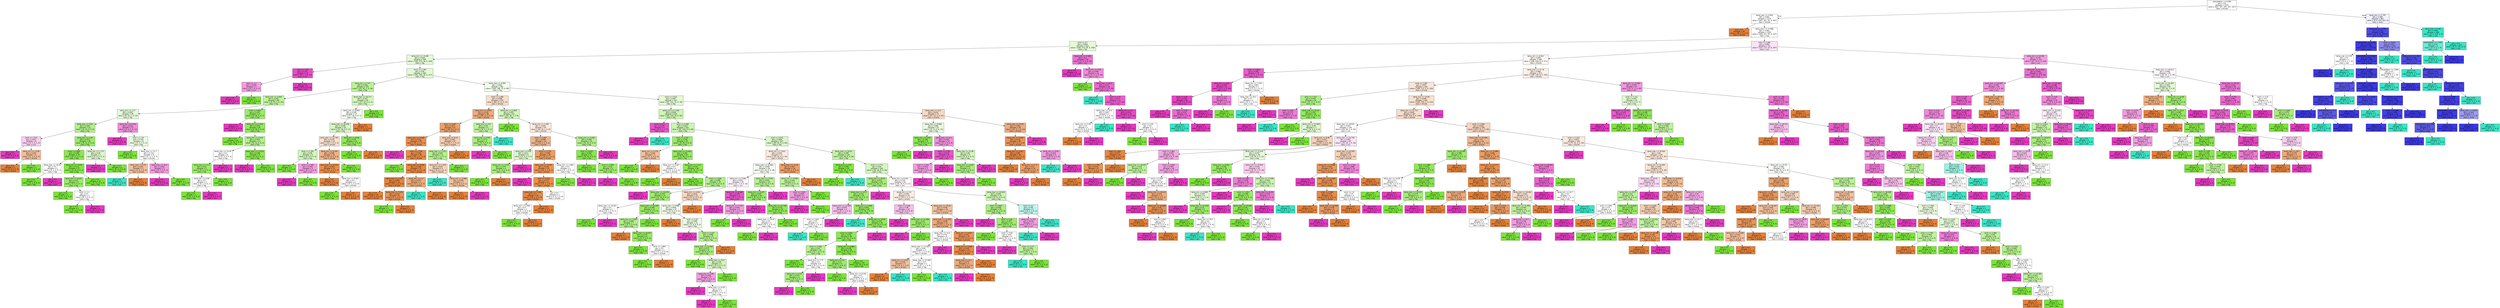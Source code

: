 digraph Tree {
node [shape=box, style="filled", color="black", fontname="helvetica"] ;
edge [fontname="helvetica"] ;
0 [label="precipitation <= 0.093\ngini = 0.8\nsamples = 2235\nvalue = [447, 447, 447, 447, 447]\nclass = drizzle", fillcolor="#ffffff"] ;
1 [label="temp_max <= 4.949\ngini = 0.681\nsamples = 1373\nvalue = [447, 447, 32, 0, 447]\nclass = drizzle", fillcolor="#ffffff"] ;
0 -> 1 [labeldistance=2.5, labelangle=45, headlabel="True"] ;
2 [label="gini = 0.0\nsamples = 38\nvalue = [38, 0, 0, 0, 0]\nclass = drizzle", fillcolor="#e58139"] ;
1 -> 2 ;
3 [label="temp_max <= 17.688\ngini = 0.681\nsamples = 1335\nvalue = [409, 447, 32, 0, 447]\nclass = fog", fillcolor="#ffffff"] ;
1 -> 3 ;
4 [label="wind <= 4.7\ngini = 0.664\nsamples = 624\nvalue = [182, 274, 18, 0, 150]\nclass = fog", fillcolor="#e4fad6"] ;
3 -> 4 ;
5 [label="temp_min <= -0.409\ngini = 0.655\nsamples = 595\nvalue = [181, 270, 16, 0, 128]\nclass = fog", fillcolor="#e3f9d4"] ;
4 -> 5 ;
6 [label="wind <= 1.55\ngini = 0.153\nsamples = 12\nvalue = [0, 1, 0, 0, 11]\nclass = sun", fillcolor="#e74bc6"] ;
5 -> 6 ;
7 [label="wind <= 1.1\ngini = 0.444\nsamples = 3\nvalue = [0, 1, 0, 0, 2]\nclass = sun", fillcolor="#f29ce0"] ;
6 -> 7 ;
8 [label="gini = 0.0\nsamples = 2\nvalue = [0, 0, 0, 0, 2]\nclass = sun", fillcolor="#e539c0"] ;
7 -> 8 ;
9 [label="gini = 0.0\nsamples = 1\nvalue = [0, 1, 0, 0, 0]\nclass = fog", fillcolor="#7be539"] ;
7 -> 9 ;
10 [label="gini = 0.0\nsamples = 9\nvalue = [0, 0, 0, 0, 9]\nclass = sun", fillcolor="#e539c0"] ;
6 -> 10 ;
11 [label="wind <= 1.789\ngini = 0.65\nsamples = 583\nvalue = [181, 269, 16, 0, 117]\nclass = fog", fillcolor="#e2f9d4"] ;
5 -> 11 ;
12 [label="temp_min <= 7.07\ngini = 0.546\nsamples = 131\nvalue = [21, 81, 1, 0, 28]\nclass = fog", fillcolor="#bbf299"] ;
11 -> 12 ;
13 [label="temp_min <= 3.928\ngini = 0.497\nsamples = 86\nvalue = [4, 55, 1, 0, 26]\nclass = fog", fillcolor="#bff29f"] ;
12 -> 13 ;
14 [label="temp_min <= 2.17\ngini = 0.582\nsamples = 49\nvalue = [4, 25, 1, 0, 19]\nclass = fog", fillcolor="#e5fad7"] ;
13 -> 14 ;
15 [label="temp_max <= 6.95\ngini = 0.461\nsamples = 32\nvalue = [2, 22, 0, 0, 8]\nclass = fog", fillcolor="#b2f08c"] ;
14 -> 15 ;
16 [label="wind <= 1.515\ngini = 0.611\nsamples = 6\nvalue = [2, 1, 0, 0, 3]\nclass = sun", fillcolor="#f8ceef"] ;
15 -> 16 ;
17 [label="gini = 0.0\nsamples = 3\nvalue = [0, 0, 0, 0, 3]\nclass = sun", fillcolor="#e539c0"] ;
16 -> 17 ;
18 [label="temp_min <= 1.539\ngini = 0.444\nsamples = 3\nvalue = [2, 1, 0, 0, 0]\nclass = drizzle", fillcolor="#f2c09c"] ;
16 -> 18 ;
19 [label="gini = 0.0\nsamples = 2\nvalue = [2, 0, 0, 0, 0]\nclass = drizzle", fillcolor="#e58139"] ;
18 -> 19 ;
20 [label="gini = 0.0\nsamples = 1\nvalue = [0, 1, 0, 0, 0]\nclass = fog", fillcolor="#7be539"] ;
18 -> 20 ;
21 [label="temp_min <= 1.46\ngini = 0.311\nsamples = 26\nvalue = [0, 21, 0, 0, 5]\nclass = fog", fillcolor="#9aeb68"] ;
15 -> 21 ;
22 [label="wind <= 0.829\ngini = 0.188\nsamples = 19\nvalue = [0, 17, 0, 0, 2]\nclass = fog", fillcolor="#8be850"] ;
21 -> 22 ;
23 [label="temp_max <= 10.25\ngini = 0.5\nsamples = 2\nvalue = [0, 1, 0, 0, 1]\nclass = fog", fillcolor="#ffffff"] ;
22 -> 23 ;
24 [label="gini = 0.0\nsamples = 1\nvalue = [0, 1, 0, 0, 0]\nclass = fog", fillcolor="#7be539"] ;
23 -> 24 ;
25 [label="gini = 0.0\nsamples = 1\nvalue = [0, 0, 0, 0, 1]\nclass = sun", fillcolor="#e539c0"] ;
23 -> 25 ;
26 [label="temp_min <= 0.634\ngini = 0.111\nsamples = 17\nvalue = [0, 16, 0, 0, 1]\nclass = fog", fillcolor="#83e745"] ;
22 -> 26 ;
27 [label="temp_min <= 0.231\ngini = 0.32\nsamples = 5\nvalue = [0, 4, 0, 0, 1]\nclass = fog", fillcolor="#9cec6a"] ;
26 -> 27 ;
28 [label="gini = 0.0\nsamples = 3\nvalue = [0, 3, 0, 0, 0]\nclass = fog", fillcolor="#7be539"] ;
27 -> 28 ;
29 [label="wind <= 1.1\ngini = 0.5\nsamples = 2\nvalue = [0, 1, 0, 0, 1]\nclass = fog", fillcolor="#ffffff"] ;
27 -> 29 ;
30 [label="gini = 0.0\nsamples = 1\nvalue = [0, 1, 0, 0, 0]\nclass = fog", fillcolor="#7be539"] ;
29 -> 30 ;
31 [label="gini = 0.0\nsamples = 1\nvalue = [0, 0, 0, 0, 1]\nclass = sun", fillcolor="#e539c0"] ;
29 -> 31 ;
32 [label="gini = 0.0\nsamples = 12\nvalue = [0, 12, 0, 0, 0]\nclass = fog", fillcolor="#7be539"] ;
26 -> 32 ;
33 [label="temp_min <= 1.772\ngini = 0.49\nsamples = 7\nvalue = [0, 4, 0, 0, 3]\nclass = fog", fillcolor="#def8ce"] ;
21 -> 33 ;
34 [label="gini = 0.0\nsamples = 3\nvalue = [0, 0, 0, 0, 3]\nclass = sun", fillcolor="#e539c0"] ;
33 -> 34 ;
35 [label="gini = 0.0\nsamples = 4\nvalue = [0, 4, 0, 0, 0]\nclass = fog", fillcolor="#7be539"] ;
33 -> 35 ;
36 [label="temp_min <= 3.444\ngini = 0.533\nsamples = 17\nvalue = [2, 3, 1, 0, 11]\nclass = sun", fillcolor="#f08edb"] ;
14 -> 36 ;
37 [label="gini = 0.0\nsamples = 9\nvalue = [0, 0, 0, 0, 9]\nclass = sun", fillcolor="#e539c0"] ;
36 -> 37 ;
38 [label="wind <= 1.35\ngini = 0.719\nsamples = 8\nvalue = [2, 3, 1, 0, 2]\nclass = fog", fillcolor="#e9fbde"] ;
36 -> 38 ;
39 [label="gini = 0.0\nsamples = 2\nvalue = [0, 2, 0, 0, 0]\nclass = fog", fillcolor="#7be539"] ;
38 -> 39 ;
40 [label="temp_max <= 11.7\ngini = 0.722\nsamples = 6\nvalue = [2, 1, 1, 0, 2]\nclass = drizzle", fillcolor="#ffffff"] ;
38 -> 40 ;
41 [label="temp_max <= 9.33\ngini = 0.444\nsamples = 3\nvalue = [2, 0, 1, 0, 0]\nclass = drizzle", fillcolor="#f2c09c"] ;
40 -> 41 ;
42 [label="gini = 0.0\nsamples = 1\nvalue = [0, 0, 1, 0, 0]\nclass = rain", fillcolor="#39e5c5"] ;
41 -> 42 ;
43 [label="gini = 0.0\nsamples = 2\nvalue = [2, 0, 0, 0, 0]\nclass = drizzle", fillcolor="#e58139"] ;
41 -> 43 ;
44 [label="temp_max <= 16.4\ngini = 0.444\nsamples = 3\nvalue = [0, 1, 0, 0, 2]\nclass = sun", fillcolor="#f29ce0"] ;
40 -> 44 ;
45 [label="gini = 0.0\nsamples = 2\nvalue = [0, 0, 0, 0, 2]\nclass = sun", fillcolor="#e539c0"] ;
44 -> 45 ;
46 [label="gini = 0.0\nsamples = 1\nvalue = [0, 1, 0, 0, 0]\nclass = fog", fillcolor="#7be539"] ;
44 -> 46 ;
47 [label="wind <= 0.924\ngini = 0.307\nsamples = 37\nvalue = [0, 30, 0, 0, 7]\nclass = fog", fillcolor="#9aeb67"] ;
13 -> 47 ;
48 [label="gini = 0.0\nsamples = 2\nvalue = [0, 0, 0, 0, 2]\nclass = sun", fillcolor="#e539c0"] ;
47 -> 48 ;
49 [label="temp_min <= 5.543\ngini = 0.245\nsamples = 35\nvalue = [0, 30, 0, 0, 5]\nclass = fog", fillcolor="#91e95a"] ;
47 -> 49 ;
50 [label="gini = 0.0\nsamples = 18\nvalue = [0, 18, 0, 0, 0]\nclass = fog", fillcolor="#7be539"] ;
49 -> 50 ;
51 [label="temp_min <= 6.219\ngini = 0.415\nsamples = 17\nvalue = [0, 12, 0, 0, 5]\nclass = fog", fillcolor="#b2f08b"] ;
49 -> 51 ;
52 [label="temp_max <= 13.34\ngini = 0.5\nsamples = 8\nvalue = [0, 4, 0, 0, 4]\nclass = fog", fillcolor="#ffffff"] ;
51 -> 52 ;
53 [label="temp_max <= 11.4\ngini = 0.32\nsamples = 5\nvalue = [0, 4, 0, 0, 1]\nclass = fog", fillcolor="#9cec6a"] ;
52 -> 53 ;
54 [label="temp_min <= 5.85\ngini = 0.5\nsamples = 2\nvalue = [0, 1, 0, 0, 1]\nclass = fog", fillcolor="#ffffff"] ;
53 -> 54 ;
55 [label="gini = 0.0\nsamples = 1\nvalue = [0, 1, 0, 0, 0]\nclass = fog", fillcolor="#7be539"] ;
54 -> 55 ;
56 [label="gini = 0.0\nsamples = 1\nvalue = [0, 0, 0, 0, 1]\nclass = sun", fillcolor="#e539c0"] ;
54 -> 56 ;
57 [label="gini = 0.0\nsamples = 3\nvalue = [0, 3, 0, 0, 0]\nclass = fog", fillcolor="#7be539"] ;
53 -> 57 ;
58 [label="gini = 0.0\nsamples = 3\nvalue = [0, 0, 0, 0, 3]\nclass = sun", fillcolor="#e539c0"] ;
52 -> 58 ;
59 [label="temp_max <= 12.015\ngini = 0.198\nsamples = 9\nvalue = [0, 8, 0, 0, 1]\nclass = fog", fillcolor="#8ce852"] ;
51 -> 59 ;
60 [label="gini = 0.0\nsamples = 1\nvalue = [0, 0, 0, 0, 1]\nclass = sun", fillcolor="#e539c0"] ;
59 -> 60 ;
61 [label="gini = 0.0\nsamples = 8\nvalue = [0, 8, 0, 0, 0]\nclass = fog", fillcolor="#7be539"] ;
59 -> 61 ;
62 [label="temp_max <= 16.717\ngini = 0.521\nsamples = 45\nvalue = [17, 26, 0, 0, 2]\nclass = fog", fillcolor="#d5f7bf"] ;
12 -> 62 ;
63 [label="temp_min <= 8.905\ngini = 0.549\nsamples = 37\nvalue = [17, 18, 0, 0, 2]\nclass = fog", fillcolor="#f8fef5"] ;
62 -> 63 ;
64 [label="temp_max <= 15.938\ngini = 0.539\nsamples = 32\nvalue = [12, 18, 0, 0, 2]\nclass = fog", fillcolor="#d7f7c4"] ;
63 -> 64 ;
65 [label="temp_max <= 12.765\ngini = 0.576\nsamples = 19\nvalue = [10, 7, 0, 0, 2]\nclass = drizzle", fillcolor="#f8e0ce"] ;
64 -> 65 ;
66 [label="wind <= 1.292\ngini = 0.48\nsamples = 5\nvalue = [0, 3, 0, 0, 2]\nclass = fog", fillcolor="#d3f6bd"] ;
65 -> 66 ;
67 [label="gini = 0.0\nsamples = 2\nvalue = [0, 2, 0, 0, 0]\nclass = fog", fillcolor="#7be539"] ;
66 -> 67 ;
68 [label="wind <= 1.565\ngini = 0.444\nsamples = 3\nvalue = [0, 1, 0, 0, 2]\nclass = sun", fillcolor="#f29ce0"] ;
66 -> 68 ;
69 [label="gini = 0.0\nsamples = 2\nvalue = [0, 0, 0, 0, 2]\nclass = sun", fillcolor="#e539c0"] ;
68 -> 69 ;
70 [label="gini = 0.0\nsamples = 1\nvalue = [0, 1, 0, 0, 0]\nclass = fog", fillcolor="#7be539"] ;
68 -> 70 ;
71 [label="temp_min <= 8.793\ngini = 0.408\nsamples = 14\nvalue = [10, 4, 0, 0, 0]\nclass = drizzle", fillcolor="#efb388"] ;
65 -> 71 ;
72 [label="temp_max <= 15.622\ngini = 0.165\nsamples = 11\nvalue = [10, 1, 0, 0, 0]\nclass = drizzle", fillcolor="#e88e4d"] ;
71 -> 72 ;
73 [label="gini = 0.0\nsamples = 9\nvalue = [9, 0, 0, 0, 0]\nclass = drizzle", fillcolor="#e58139"] ;
72 -> 73 ;
74 [label="temp_min <= 8.042\ngini = 0.5\nsamples = 2\nvalue = [1, 1, 0, 0, 0]\nclass = drizzle", fillcolor="#ffffff"] ;
72 -> 74 ;
75 [label="gini = 0.0\nsamples = 1\nvalue = [0, 1, 0, 0, 0]\nclass = fog", fillcolor="#7be539"] ;
74 -> 75 ;
76 [label="gini = 0.0\nsamples = 1\nvalue = [1, 0, 0, 0, 0]\nclass = drizzle", fillcolor="#e58139"] ;
74 -> 76 ;
77 [label="gini = 0.0\nsamples = 3\nvalue = [0, 3, 0, 0, 0]\nclass = fog", fillcolor="#7be539"] ;
71 -> 77 ;
78 [label="temp_min <= 8.56\ngini = 0.26\nsamples = 13\nvalue = [2, 11, 0, 0, 0]\nclass = fog", fillcolor="#93ea5d"] ;
64 -> 78 ;
79 [label="gini = 0.0\nsamples = 11\nvalue = [0, 11, 0, 0, 0]\nclass = fog", fillcolor="#7be539"] ;
78 -> 79 ;
80 [label="gini = 0.0\nsamples = 2\nvalue = [2, 0, 0, 0, 0]\nclass = drizzle", fillcolor="#e58139"] ;
78 -> 80 ;
81 [label="gini = 0.0\nsamples = 5\nvalue = [5, 0, 0, 0, 0]\nclass = drizzle", fillcolor="#e58139"] ;
63 -> 81 ;
82 [label="gini = 0.0\nsamples = 8\nvalue = [0, 8, 0, 0, 0]\nclass = fog", fillcolor="#7be539"] ;
62 -> 82 ;
83 [label="temp_max <= 9.383\ngini = 0.662\nsamples = 452\nvalue = [160, 188, 15, 0, 89]\nclass = fog", fillcolor="#f2fdec"] ;
11 -> 83 ;
84 [label="wind <= 2.396\ngini = 0.588\nsamples = 130\nvalue = [68, 47, 4, 0, 11]\nclass = drizzle", fillcolor="#f8dfcd"] ;
83 -> 84 ;
85 [label="temp_min <= 2.876\ngini = 0.434\nsamples = 66\nvalue = [48, 12, 3, 0, 3]\nclass = drizzle", fillcolor="#eeab7b"] ;
84 -> 85 ;
86 [label="wind <= 2.187\ngini = 0.357\nsamples = 61\nvalue = [48, 9, 2, 0, 2]\nclass = drizzle", fillcolor="#eca06a"] ;
85 -> 86 ;
87 [label="temp_max <= 5.085\ngini = 0.191\nsamples = 39\nvalue = [35, 2, 1, 0, 1]\nclass = drizzle", fillcolor="#e88f4e"] ;
86 -> 87 ;
88 [label="gini = 0.0\nsamples = 1\nvalue = [0, 0, 0, 0, 1]\nclass = sun", fillcolor="#e539c0"] ;
87 -> 88 ;
89 [label="wind <= 1.799\ngini = 0.148\nsamples = 38\nvalue = [35, 2, 1, 0, 0]\nclass = drizzle", fillcolor="#e78c4a"] ;
87 -> 89 ;
90 [label="gini = 0.0\nsamples = 1\nvalue = [0, 1, 0, 0, 0]\nclass = fog", fillcolor="#7be539"] ;
89 -> 90 ;
91 [label="temp_max <= 8.859\ngini = 0.104\nsamples = 37\nvalue = [35, 1, 1, 0, 0]\nclass = drizzle", fillcolor="#e68844"] ;
89 -> 91 ;
92 [label="temp_max <= 7.527\ngini = 0.059\nsamples = 33\nvalue = [32, 1, 0, 0, 0]\nclass = drizzle", fillcolor="#e6853f"] ;
91 -> 92 ;
93 [label="gini = 0.0\nsamples = 25\nvalue = [25, 0, 0, 0, 0]\nclass = drizzle", fillcolor="#e58139"] ;
92 -> 93 ;
94 [label="temp_max <= 7.676\ngini = 0.219\nsamples = 8\nvalue = [7, 1, 0, 0, 0]\nclass = drizzle", fillcolor="#e99355"] ;
92 -> 94 ;
95 [label="gini = 0.0\nsamples = 1\nvalue = [0, 1, 0, 0, 0]\nclass = fog", fillcolor="#7be539"] ;
94 -> 95 ;
96 [label="gini = 0.0\nsamples = 7\nvalue = [7, 0, 0, 0, 0]\nclass = drizzle", fillcolor="#e58139"] ;
94 -> 96 ;
97 [label="temp_min <= 1.4\ngini = 0.375\nsamples = 4\nvalue = [3, 0, 1, 0, 0]\nclass = drizzle", fillcolor="#eeab7b"] ;
91 -> 97 ;
98 [label="gini = 0.0\nsamples = 1\nvalue = [0, 0, 1, 0, 0]\nclass = rain", fillcolor="#39e5c5"] ;
97 -> 98 ;
99 [label="gini = 0.0\nsamples = 3\nvalue = [3, 0, 0, 0, 0]\nclass = drizzle", fillcolor="#e58139"] ;
97 -> 99 ;
100 [label="temp_max <= 8.13\ngini = 0.545\nsamples = 22\nvalue = [13, 7, 1, 0, 1]\nclass = drizzle", fillcolor="#f5cdb0"] ;
86 -> 100 ;
101 [label="temp_max <= 7.152\ngini = 0.545\nsamples = 11\nvalue = [2, 7, 1, 0, 1]\nclass = fog", fillcolor="#b6f191"] ;
100 -> 101 ;
102 [label="temp_min <= 1.538\ngini = 0.625\nsamples = 4\nvalue = [2, 0, 1, 0, 1]\nclass = drizzle", fillcolor="#f6d5bd"] ;
101 -> 102 ;
103 [label="gini = 0.0\nsamples = 1\nvalue = [0, 0, 1, 0, 0]\nclass = rain", fillcolor="#39e5c5"] ;
102 -> 103 ;
104 [label="temp_min <= 2.688\ngini = 0.444\nsamples = 3\nvalue = [2, 0, 0, 0, 1]\nclass = drizzle", fillcolor="#f2c09c"] ;
102 -> 104 ;
105 [label="gini = 0.0\nsamples = 2\nvalue = [2, 0, 0, 0, 0]\nclass = drizzle", fillcolor="#e58139"] ;
104 -> 105 ;
106 [label="gini = 0.0\nsamples = 1\nvalue = [0, 0, 0, 0, 1]\nclass = sun", fillcolor="#e539c0"] ;
104 -> 106 ;
107 [label="gini = 0.0\nsamples = 7\nvalue = [0, 7, 0, 0, 0]\nclass = fog", fillcolor="#7be539"] ;
101 -> 107 ;
108 [label="gini = 0.0\nsamples = 11\nvalue = [11, 0, 0, 0, 0]\nclass = drizzle", fillcolor="#e58139"] ;
100 -> 108 ;
109 [label="temp_min <= 3.6\ngini = 0.56\nsamples = 5\nvalue = [0, 3, 1, 0, 1]\nclass = fog", fillcolor="#bdf29c"] ;
85 -> 109 ;
110 [label="temp_max <= 6.95\ngini = 0.375\nsamples = 4\nvalue = [0, 3, 0, 0, 1]\nclass = fog", fillcolor="#a7ee7b"] ;
109 -> 110 ;
111 [label="gini = 0.0\nsamples = 1\nvalue = [0, 0, 0, 0, 1]\nclass = sun", fillcolor="#e539c0"] ;
110 -> 111 ;
112 [label="gini = 0.0\nsamples = 3\nvalue = [0, 3, 0, 0, 0]\nclass = fog", fillcolor="#7be539"] ;
110 -> 112 ;
113 [label="gini = 0.0\nsamples = 1\nvalue = [0, 0, 1, 0, 0]\nclass = rain", fillcolor="#39e5c5"] ;
109 -> 113 ;
114 [label="temp_min <= 0.858\ngini = 0.587\nsamples = 64\nvalue = [20, 35, 1, 0, 8]\nclass = fog", fillcolor="#d2f6bc"] ;
84 -> 114 ;
115 [label="gini = 0.0\nsamples = 20\nvalue = [0, 20, 0, 0, 0]\nclass = fog", fillcolor="#7be539"] ;
114 -> 115 ;
116 [label="temp_min <= 2.385\ngini = 0.644\nsamples = 44\nvalue = [20, 15, 1, 0, 8]\nclass = drizzle", fillcolor="#fbe9dd"] ;
114 -> 116 ;
117 [label="wind <= 2.667\ngini = 0.509\nsamples = 30\nvalue = [20, 5, 1, 0, 4]\nclass = drizzle", fillcolor="#efb388"] ;
116 -> 117 ;
118 [label="temp_max <= 8.05\ngini = 0.611\nsamples = 6\nvalue = [1, 3, 0, 0, 2]\nclass = fog", fillcolor="#def8ce"] ;
117 -> 118 ;
119 [label="temp_min <= 2.254\ngini = 0.375\nsamples = 4\nvalue = [1, 3, 0, 0, 0]\nclass = fog", fillcolor="#a7ee7b"] ;
118 -> 119 ;
120 [label="gini = 0.0\nsamples = 3\nvalue = [0, 3, 0, 0, 0]\nclass = fog", fillcolor="#7be539"] ;
119 -> 120 ;
121 [label="gini = 0.0\nsamples = 1\nvalue = [1, 0, 0, 0, 0]\nclass = drizzle", fillcolor="#e58139"] ;
119 -> 121 ;
122 [label="gini = 0.0\nsamples = 2\nvalue = [0, 0, 0, 0, 2]\nclass = sun", fillcolor="#e539c0"] ;
118 -> 122 ;
123 [label="wind <= 3.725\ngini = 0.358\nsamples = 24\nvalue = [19, 2, 1, 0, 2]\nclass = drizzle", fillcolor="#eb9e66"] ;
117 -> 123 ;
124 [label="temp_max <= 6.592\ngini = 0.248\nsamples = 22\nvalue = [19, 1, 1, 0, 1]\nclass = drizzle", fillcolor="#e99355"] ;
123 -> 124 ;
125 [label="gini = 0.0\nsamples = 1\nvalue = [0, 0, 0, 0, 1]\nclass = sun", fillcolor="#e539c0"] ;
124 -> 125 ;
126 [label="wind <= 3.543\ngini = 0.177\nsamples = 21\nvalue = [19, 1, 1, 0, 0]\nclass = drizzle", fillcolor="#e88e4d"] ;
124 -> 126 ;
127 [label="temp_max <= 7.194\ngini = 0.1\nsamples = 19\nvalue = [18, 1, 0, 0, 0]\nclass = drizzle", fillcolor="#e68844"] ;
126 -> 127 ;
128 [label="temp_min <= 1.659\ngini = 0.5\nsamples = 2\nvalue = [1, 1, 0, 0, 0]\nclass = drizzle", fillcolor="#ffffff"] ;
127 -> 128 ;
129 [label="gini = 0.0\nsamples = 1\nvalue = [0, 1, 0, 0, 0]\nclass = fog", fillcolor="#7be539"] ;
128 -> 129 ;
130 [label="gini = 0.0\nsamples = 1\nvalue = [1, 0, 0, 0, 0]\nclass = drizzle", fillcolor="#e58139"] ;
128 -> 130 ;
131 [label="gini = 0.0\nsamples = 17\nvalue = [17, 0, 0, 0, 0]\nclass = drizzle", fillcolor="#e58139"] ;
127 -> 131 ;
132 [label="gini = 0.5\nsamples = 2\nvalue = [1, 0, 1, 0, 0]\nclass = drizzle", fillcolor="#ffffff"] ;
126 -> 132 ;
133 [label="temp_min <= 1.564\ngini = 0.5\nsamples = 2\nvalue = [0, 1, 0, 0, 1]\nclass = fog", fillcolor="#ffffff"] ;
123 -> 133 ;
134 [label="gini = 0.0\nsamples = 1\nvalue = [0, 1, 0, 0, 0]\nclass = fog", fillcolor="#7be539"] ;
133 -> 134 ;
135 [label="gini = 0.0\nsamples = 1\nvalue = [0, 0, 0, 0, 1]\nclass = sun", fillcolor="#e539c0"] ;
133 -> 135 ;
136 [label="temp_min <= 3.185\ngini = 0.408\nsamples = 14\nvalue = [0, 10, 0, 0, 4]\nclass = fog", fillcolor="#b0ef88"] ;
116 -> 136 ;
137 [label="wind <= 3.423\ngini = 0.165\nsamples = 11\nvalue = [0, 10, 0, 0, 1]\nclass = fog", fillcolor="#88e84d"] ;
136 -> 137 ;
138 [label="gini = 0.0\nsamples = 6\nvalue = [0, 6, 0, 0, 0]\nclass = fog", fillcolor="#7be539"] ;
137 -> 138 ;
139 [label="wind <= 3.993\ngini = 0.32\nsamples = 5\nvalue = [0, 4, 0, 0, 1]\nclass = fog", fillcolor="#9cec6a"] ;
137 -> 139 ;
140 [label="gini = 0.0\nsamples = 1\nvalue = [0, 0, 0, 0, 1]\nclass = sun", fillcolor="#e539c0"] ;
139 -> 140 ;
141 [label="gini = 0.0\nsamples = 4\nvalue = [0, 4, 0, 0, 0]\nclass = fog", fillcolor="#7be539"] ;
139 -> 141 ;
142 [label="gini = 0.0\nsamples = 3\nvalue = [0, 0, 0, 0, 3]\nclass = sun", fillcolor="#e539c0"] ;
136 -> 142 ;
143 [label="wind <= 3.512\ngini = 0.667\nsamples = 322\nvalue = [92, 141, 11, 0, 78]\nclass = fog", fillcolor="#e3f9d5"] ;
83 -> 143 ;
144 [label="temp_min <= 1.155\ngini = 0.634\nsamples = 250\nvalue = [55, 129, 10, 0, 56]\nclass = fog", fillcolor="#cdf5b4"] ;
143 -> 144 ;
145 [label="wind <= 3.1\ngini = 0.219\nsamples = 8\nvalue = [0, 0, 1, 0, 7]\nclass = sun", fillcolor="#e955c9"] ;
144 -> 145 ;
146 [label="gini = 0.0\nsamples = 7\nvalue = [0, 0, 0, 0, 7]\nclass = sun", fillcolor="#e539c0"] ;
145 -> 146 ;
147 [label="gini = 0.0\nsamples = 1\nvalue = [0, 0, 1, 0, 0]\nclass = rain", fillcolor="#39e5c5"] ;
145 -> 147 ;
148 [label="wind <= 2.096\ngini = 0.622\nsamples = 242\nvalue = [55, 129, 9, 0, 49]\nclass = fog", fillcolor="#cbf5b1"] ;
144 -> 148 ;
149 [label="wind <= 1.797\ngini = 0.338\nsamples = 45\nvalue = [6, 36, 0, 0, 3]\nclass = fog", fillcolor="#99eb67"] ;
148 -> 149 ;
150 [label="temp_min <= 5.322\ngini = 0.444\nsamples = 3\nvalue = [2, 1, 0, 0, 0]\nclass = drizzle", fillcolor="#f2c09c"] ;
149 -> 150 ;
151 [label="gini = 0.0\nsamples = 1\nvalue = [0, 1, 0, 0, 0]\nclass = fog", fillcolor="#7be539"] ;
150 -> 151 ;
152 [label="gini = 0.0\nsamples = 2\nvalue = [2, 0, 0, 0, 0]\nclass = drizzle", fillcolor="#e58139"] ;
150 -> 152 ;
153 [label="temp_max <= 12.063\ngini = 0.291\nsamples = 42\nvalue = [4, 35, 0, 0, 3]\nclass = fog", fillcolor="#93ea5d"] ;
149 -> 153 ;
154 [label="temp_min <= 3.917\ngini = 0.5\nsamples = 4\nvalue = [2, 2, 0, 0, 0]\nclass = drizzle", fillcolor="#ffffff"] ;
153 -> 154 ;
155 [label="gini = 0.0\nsamples = 2\nvalue = [0, 2, 0, 0, 0]\nclass = fog", fillcolor="#7be539"] ;
154 -> 155 ;
156 [label="gini = 0.0\nsamples = 2\nvalue = [2, 0, 0, 0, 0]\nclass = drizzle", fillcolor="#e58139"] ;
154 -> 156 ;
157 [label="temp_min <= 7.117\ngini = 0.237\nsamples = 38\nvalue = [2, 33, 0, 0, 3]\nclass = fog", fillcolor="#8ee955"] ;
153 -> 157 ;
158 [label="gini = 0.0\nsamples = 23\nvalue = [0, 23, 0, 0, 0]\nclass = fog", fillcolor="#7be539"] ;
157 -> 158 ;
159 [label="wind <= 1.828\ngini = 0.498\nsamples = 15\nvalue = [2, 10, 0, 0, 3]\nclass = fog", fillcolor="#b2f08c"] ;
157 -> 159 ;
160 [label="gini = 0.0\nsamples = 2\nvalue = [0, 0, 0, 0, 2]\nclass = sun", fillcolor="#e539c0"] ;
159 -> 160 ;
161 [label="temp_max <= 14.478\ngini = 0.379\nsamples = 13\nvalue = [2, 10, 0, 0, 1]\nclass = fog", fillcolor="#9fec6f"] ;
159 -> 161 ;
162 [label="temp_max <= 13.261\ngini = 0.5\nsamples = 2\nvalue = [0, 1, 0, 0, 1]\nclass = fog", fillcolor="#ffffff"] ;
161 -> 162 ;
163 [label="gini = 0.0\nsamples = 1\nvalue = [0, 1, 0, 0, 0]\nclass = fog", fillcolor="#7be539"] ;
162 -> 163 ;
164 [label="gini = 0.0\nsamples = 1\nvalue = [0, 0, 0, 0, 1]\nclass = sun", fillcolor="#e539c0"] ;
162 -> 164 ;
165 [label="temp_max <= 16.169\ngini = 0.298\nsamples = 11\nvalue = [2, 9, 0, 0, 0]\nclass = fog", fillcolor="#98eb65"] ;
161 -> 165 ;
166 [label="temp_min <= 7.925\ngini = 0.408\nsamples = 7\nvalue = [2, 5, 0, 0, 0]\nclass = fog", fillcolor="#b0ef88"] ;
165 -> 166 ;
167 [label="gini = 0.0\nsamples = 1\nvalue = [1, 0, 0, 0, 0]\nclass = drizzle", fillcolor="#e58139"] ;
166 -> 167 ;
168 [label="temp_max <= 16.027\ngini = 0.278\nsamples = 6\nvalue = [1, 5, 0, 0, 0]\nclass = fog", fillcolor="#95ea61"] ;
166 -> 168 ;
169 [label="gini = 0.0\nsamples = 4\nvalue = [0, 4, 0, 0, 0]\nclass = fog", fillcolor="#7be539"] ;
168 -> 169 ;
170 [label="wind <= 1.893\ngini = 0.5\nsamples = 2\nvalue = [1, 1, 0, 0, 0]\nclass = drizzle", fillcolor="#ffffff"] ;
168 -> 170 ;
171 [label="gini = 0.0\nsamples = 1\nvalue = [0, 1, 0, 0, 0]\nclass = fog", fillcolor="#7be539"] ;
170 -> 171 ;
172 [label="gini = 0.0\nsamples = 1\nvalue = [1, 0, 0, 0, 0]\nclass = drizzle", fillcolor="#e58139"] ;
170 -> 172 ;
173 [label="gini = 0.0\nsamples = 4\nvalue = [0, 4, 0, 0, 0]\nclass = fog", fillcolor="#7be539"] ;
165 -> 173 ;
174 [label="wind <= 2.572\ngini = 0.659\nsamples = 197\nvalue = [49, 93, 9, 0, 46]\nclass = fog", fillcolor="#d8f7c4"] ;
148 -> 174 ;
175 [label="temp_min <= 7.913\ngini = 0.652\nsamples = 77\nvalue = [33, 24, 0, 0, 20]\nclass = drizzle", fillcolor="#fbeadd"] ;
174 -> 175 ;
176 [label="temp_max <= 14.663\ngini = 0.648\nsamples = 49\nvalue = [11, 20, 0, 0, 18]\nclass = fog", fillcolor="#f6fdf2"] ;
175 -> 176 ;
177 [label="temp_min <= 5.566\ngini = 0.651\nsamples = 30\nvalue = [11, 7, 0, 0, 12]\nclass = sun", fillcolor="#fef5fc"] ;
176 -> 177 ;
178 [label="temp_min <= 4.451\ngini = 0.624\nsamples = 22\nvalue = [11, 6, 0, 0, 5]\nclass = drizzle", fillcolor="#f7d8c1"] ;
177 -> 178 ;
179 [label="temp_max <= 9.899\ngini = 0.658\nsamples = 15\nvalue = [4, 6, 0, 0, 5]\nclass = fog", fillcolor="#f2fceb"] ;
178 -> 179 ;
180 [label="gini = 0.0\nsamples = 3\nvalue = [3, 0, 0, 0, 0]\nclass = drizzle", fillcolor="#e58139"] ;
179 -> 180 ;
181 [label="wind <= 2.25\ngini = 0.569\nsamples = 12\nvalue = [1, 6, 0, 0, 5]\nclass = fog", fillcolor="#ecfbe3"] ;
179 -> 181 ;
182 [label="gini = 0.0\nsamples = 3\nvalue = [0, 0, 0, 0, 3]\nclass = sun", fillcolor="#e539c0"] ;
181 -> 182 ;
183 [label="wind <= 2.447\ngini = 0.494\nsamples = 9\nvalue = [1, 6, 0, 0, 2]\nclass = fog", fillcolor="#b4f08e"] ;
181 -> 183 ;
184 [label="temp_max <= 12.555\ngini = 0.375\nsamples = 8\nvalue = [0, 6, 0, 0, 2]\nclass = fog", fillcolor="#a7ee7b"] ;
183 -> 184 ;
185 [label="gini = 0.0\nsamples = 3\nvalue = [0, 3, 0, 0, 0]\nclass = fog", fillcolor="#7be539"] ;
184 -> 185 ;
186 [label="temp_max <= 13.9\ngini = 0.48\nsamples = 5\nvalue = [0, 3, 0, 0, 2]\nclass = fog", fillcolor="#d3f6bd"] ;
184 -> 186 ;
187 [label="temp_min <= 3.85\ngini = 0.444\nsamples = 3\nvalue = [0, 1, 0, 0, 2]\nclass = sun", fillcolor="#f29ce0"] ;
186 -> 187 ;
188 [label="gini = 0.0\nsamples = 1\nvalue = [0, 0, 0, 0, 1]\nclass = sun", fillcolor="#e539c0"] ;
187 -> 188 ;
189 [label="temp_max <= 13.35\ngini = 0.5\nsamples = 2\nvalue = [0, 1, 0, 0, 1]\nclass = fog", fillcolor="#ffffff"] ;
187 -> 189 ;
190 [label="gini = 0.0\nsamples = 1\nvalue = [0, 0, 0, 0, 1]\nclass = sun", fillcolor="#e539c0"] ;
189 -> 190 ;
191 [label="gini = 0.0\nsamples = 1\nvalue = [0, 1, 0, 0, 0]\nclass = fog", fillcolor="#7be539"] ;
189 -> 191 ;
192 [label="gini = 0.0\nsamples = 2\nvalue = [0, 2, 0, 0, 0]\nclass = fog", fillcolor="#7be539"] ;
186 -> 192 ;
193 [label="gini = 0.0\nsamples = 1\nvalue = [1, 0, 0, 0, 0]\nclass = drizzle", fillcolor="#e58139"] ;
183 -> 193 ;
194 [label="gini = 0.0\nsamples = 7\nvalue = [7, 0, 0, 0, 0]\nclass = drizzle", fillcolor="#e58139"] ;
178 -> 194 ;
195 [label="temp_min <= 6.585\ngini = 0.219\nsamples = 8\nvalue = [0, 1, 0, 0, 7]\nclass = sun", fillcolor="#e955c9"] ;
177 -> 195 ;
196 [label="gini = 0.0\nsamples = 5\nvalue = [0, 0, 0, 0, 5]\nclass = sun", fillcolor="#e539c0"] ;
195 -> 196 ;
197 [label="temp_min <= 7.135\ngini = 0.444\nsamples = 3\nvalue = [0, 1, 0, 0, 2]\nclass = sun", fillcolor="#f29ce0"] ;
195 -> 197 ;
198 [label="gini = 0.0\nsamples = 1\nvalue = [0, 1, 0, 0, 0]\nclass = fog", fillcolor="#7be539"] ;
197 -> 198 ;
199 [label="gini = 0.0\nsamples = 2\nvalue = [0, 0, 0, 0, 2]\nclass = sun", fillcolor="#e539c0"] ;
197 -> 199 ;
200 [label="temp_max <= 17.04\ngini = 0.432\nsamples = 19\nvalue = [0, 13, 0, 0, 6]\nclass = fog", fillcolor="#b8f194"] ;
176 -> 200 ;
201 [label="temp_min <= 3.207\ngini = 0.305\nsamples = 16\nvalue = [0, 13, 0, 0, 3]\nclass = fog", fillcolor="#99eb67"] ;
200 -> 201 ;
202 [label="gini = 0.0\nsamples = 1\nvalue = [0, 0, 0, 0, 1]\nclass = sun", fillcolor="#e539c0"] ;
201 -> 202 ;
203 [label="temp_max <= 15.768\ngini = 0.231\nsamples = 15\nvalue = [0, 13, 0, 0, 2]\nclass = fog", fillcolor="#8fe957"] ;
201 -> 203 ;
204 [label="temp_max <= 15.42\ngini = 0.5\nsamples = 4\nvalue = [0, 2, 0, 0, 2]\nclass = fog", fillcolor="#ffffff"] ;
203 -> 204 ;
205 [label="gini = 0.0\nsamples = 2\nvalue = [0, 2, 0, 0, 0]\nclass = fog", fillcolor="#7be539"] ;
204 -> 205 ;
206 [label="gini = 0.0\nsamples = 2\nvalue = [0, 0, 0, 0, 2]\nclass = sun", fillcolor="#e539c0"] ;
204 -> 206 ;
207 [label="gini = 0.0\nsamples = 11\nvalue = [0, 11, 0, 0, 0]\nclass = fog", fillcolor="#7be539"] ;
203 -> 207 ;
208 [label="gini = 0.0\nsamples = 3\nvalue = [0, 0, 0, 0, 3]\nclass = sun", fillcolor="#e539c0"] ;
200 -> 208 ;
209 [label="temp_max <= 15.19\ngini = 0.357\nsamples = 28\nvalue = [22, 4, 0, 0, 2]\nclass = drizzle", fillcolor="#eca06b"] ;
175 -> 209 ;
210 [label="temp_min <= 9.096\ngini = 0.444\nsamples = 6\nvalue = [0, 4, 0, 0, 2]\nclass = fog", fillcolor="#bdf29c"] ;
209 -> 210 ;
211 [label="wind <= 2.504\ngini = 0.444\nsamples = 3\nvalue = [0, 1, 0, 0, 2]\nclass = sun", fillcolor="#f29ce0"] ;
210 -> 211 ;
212 [label="gini = 0.0\nsamples = 2\nvalue = [0, 0, 0, 0, 2]\nclass = sun", fillcolor="#e539c0"] ;
211 -> 212 ;
213 [label="gini = 0.0\nsamples = 1\nvalue = [0, 1, 0, 0, 0]\nclass = fog", fillcolor="#7be539"] ;
211 -> 213 ;
214 [label="gini = 0.0\nsamples = 3\nvalue = [0, 3, 0, 0, 0]\nclass = fog", fillcolor="#7be539"] ;
210 -> 214 ;
215 [label="gini = 0.0\nsamples = 22\nvalue = [22, 0, 0, 0, 0]\nclass = drizzle", fillcolor="#e58139"] ;
209 -> 215 ;
216 [label="temp_max <= 10.53\ngini = 0.599\nsamples = 120\nvalue = [16, 69, 9, 0, 26]\nclass = fog", fillcolor="#c3f3a4"] ;
174 -> 216 ;
217 [label="temp_min <= 3.93\ngini = 0.095\nsamples = 20\nvalue = [0, 19, 1, 0, 0]\nclass = fog", fillcolor="#82e643"] ;
216 -> 217 ;
218 [label="gini = 0.0\nsamples = 19\nvalue = [0, 19, 0, 0, 0]\nclass = fog", fillcolor="#7be539"] ;
217 -> 218 ;
219 [label="gini = 0.0\nsamples = 1\nvalue = [0, 0, 1, 0, 0]\nclass = rain", fillcolor="#39e5c5"] ;
217 -> 219 ;
220 [label="wind <= 2.771\ngini = 0.65\nsamples = 100\nvalue = [16, 50, 8, 0, 26]\nclass = fog", fillcolor="#d4f7bf"] ;
216 -> 220 ;
221 [label="temp_min <= 10.55\ngini = 0.413\nsamples = 46\nvalue = [1, 34, 2, 0, 9]\nclass = fog", fillcolor="#a6ed79"] ;
220 -> 221 ;
222 [label="temp_max <= 12.5\ngini = 0.375\nsamples = 44\nvalue = [1, 34, 2, 0, 7]\nclass = fog", fillcolor="#9fec6f"] ;
221 -> 222 ;
223 [label="temp_max <= 11.508\ngini = 0.625\nsamples = 4\nvalue = [0, 1, 1, 0, 2]\nclass = sun", fillcolor="#f6bdea"] ;
222 -> 223 ;
224 [label="wind <= 2.622\ngini = 0.5\nsamples = 2\nvalue = [0, 1, 1, 0, 0]\nclass = fog", fillcolor="#ffffff"] ;
223 -> 224 ;
225 [label="gini = 0.0\nsamples = 1\nvalue = [0, 0, 1, 0, 0]\nclass = rain", fillcolor="#39e5c5"] ;
224 -> 225 ;
226 [label="gini = 0.0\nsamples = 1\nvalue = [0, 1, 0, 0, 0]\nclass = fog", fillcolor="#7be539"] ;
224 -> 226 ;
227 [label="gini = 0.0\nsamples = 2\nvalue = [0, 0, 0, 0, 2]\nclass = sun", fillcolor="#e539c0"] ;
223 -> 227 ;
228 [label="temp_min <= 3.048\ngini = 0.302\nsamples = 40\nvalue = [1, 33, 1, 0, 5]\nclass = fog", fillcolor="#95ea61"] ;
222 -> 228 ;
229 [label="gini = 0.0\nsamples = 1\nvalue = [0, 0, 1, 0, 0]\nclass = rain", fillcolor="#39e5c5"] ;
228 -> 229 ;
230 [label="temp_max <= 16.95\ngini = 0.267\nsamples = 39\nvalue = [1, 33, 0, 0, 5]\nclass = fog", fillcolor="#92ea5c"] ;
228 -> 230 ;
231 [label="wind <= 2.602\ngini = 0.234\nsamples = 38\nvalue = [1, 33, 0, 0, 4]\nclass = fog", fillcolor="#8ee956"] ;
230 -> 231 ;
232 [label="wind <= 2.598\ngini = 0.42\nsamples = 10\nvalue = [0, 7, 0, 0, 3]\nclass = fog", fillcolor="#b4f08e"] ;
231 -> 232 ;
233 [label="gini = 0.0\nsamples = 4\nvalue = [0, 4, 0, 0, 0]\nclass = fog", fillcolor="#7be539"] ;
232 -> 233 ;
234 [label="temp_min <= 7.75\ngini = 0.5\nsamples = 6\nvalue = [0, 3, 0, 0, 3]\nclass = fog", fillcolor="#ffffff"] ;
232 -> 234 ;
235 [label="temp_min <= 5.25\ngini = 0.375\nsamples = 4\nvalue = [0, 3, 0, 0, 1]\nclass = fog", fillcolor="#a7ee7b"] ;
234 -> 235 ;
236 [label="gini = 0.0\nsamples = 1\nvalue = [0, 0, 0, 0, 1]\nclass = sun", fillcolor="#e539c0"] ;
235 -> 236 ;
237 [label="gini = 0.0\nsamples = 3\nvalue = [0, 3, 0, 0, 0]\nclass = fog", fillcolor="#7be539"] ;
235 -> 237 ;
238 [label="gini = 0.0\nsamples = 2\nvalue = [0, 0, 0, 0, 2]\nclass = sun", fillcolor="#e539c0"] ;
234 -> 238 ;
239 [label="temp_min <= 6.983\ngini = 0.135\nsamples = 28\nvalue = [1, 26, 0, 0, 1]\nclass = fog", fillcolor="#85e748"] ;
231 -> 239 ;
240 [label="temp_min <= 5.0\ngini = 0.37\nsamples = 9\nvalue = [1, 7, 0, 0, 1]\nclass = fog", fillcolor="#9cec6a"] ;
239 -> 240 ;
241 [label="gini = 0.0\nsamples = 7\nvalue = [0, 7, 0, 0, 0]\nclass = fog", fillcolor="#7be539"] ;
240 -> 241 ;
242 [label="temp_min <= 6.154\ngini = 0.5\nsamples = 2\nvalue = [1, 0, 0, 0, 1]\nclass = drizzle", fillcolor="#ffffff"] ;
240 -> 242 ;
243 [label="gini = 0.0\nsamples = 1\nvalue = [0, 0, 0, 0, 1]\nclass = sun", fillcolor="#e539c0"] ;
242 -> 243 ;
244 [label="gini = 0.0\nsamples = 1\nvalue = [1, 0, 0, 0, 0]\nclass = drizzle", fillcolor="#e58139"] ;
242 -> 244 ;
245 [label="gini = 0.0\nsamples = 19\nvalue = [0, 19, 0, 0, 0]\nclass = fog", fillcolor="#7be539"] ;
239 -> 245 ;
246 [label="gini = 0.0\nsamples = 1\nvalue = [0, 0, 0, 0, 1]\nclass = sun", fillcolor="#e539c0"] ;
230 -> 246 ;
247 [label="gini = 0.0\nsamples = 2\nvalue = [0, 0, 0, 0, 2]\nclass = sun", fillcolor="#e539c0"] ;
221 -> 247 ;
248 [label="temp_min <= 6.291\ngini = 0.724\nsamples = 54\nvalue = [15, 16, 6, 0, 17]\nclass = sun", fillcolor="#fefafd"] ;
220 -> 248 ;
249 [label="temp_min <= 3.6\ngini = 0.656\nsamples = 34\nvalue = [15, 5, 2, 0, 12]\nclass = drizzle", fillcolor="#fbeee4"] ;
248 -> 249 ;
250 [label="wind <= 3.048\ngini = 0.48\nsamples = 10\nvalue = [0, 4, 0, 0, 6]\nclass = sun", fillcolor="#f6bdea"] ;
249 -> 250 ;
251 [label="gini = 0.0\nsamples = 5\nvalue = [0, 0, 0, 0, 5]\nclass = sun", fillcolor="#e539c0"] ;
250 -> 251 ;
252 [label="temp_max <= 11.286\ngini = 0.32\nsamples = 5\nvalue = [0, 4, 0, 0, 1]\nclass = fog", fillcolor="#9cec6a"] ;
250 -> 252 ;
253 [label="gini = 0.0\nsamples = 1\nvalue = [0, 0, 0, 0, 1]\nclass = sun", fillcolor="#e539c0"] ;
252 -> 253 ;
254 [label="gini = 0.0\nsamples = 4\nvalue = [0, 4, 0, 0, 0]\nclass = fog", fillcolor="#7be539"] ;
252 -> 254 ;
255 [label="temp_max <= 15.55\ngini = 0.538\nsamples = 24\nvalue = [15, 1, 2, 0, 6]\nclass = drizzle", fillcolor="#f2c09c"] ;
249 -> 255 ;
256 [label="temp_max <= 12.915\ngini = 0.458\nsamples = 21\nvalue = [15, 1, 2, 0, 3]\nclass = drizzle", fillcolor="#eeab7b"] ;
255 -> 256 ;
257 [label="temp_max <= 12.5\ngini = 0.722\nsamples = 6\nvalue = [2, 1, 2, 0, 1]\nclass = drizzle", fillcolor="#ffffff"] ;
256 -> 257 ;
258 [label="temp_max <= 11.819\ngini = 0.64\nsamples = 5\nvalue = [2, 1, 2, 0, 0]\nclass = drizzle", fillcolor="#ffffff"] ;
257 -> 258 ;
259 [label="temp_min <= 5.027\ngini = 0.444\nsamples = 3\nvalue = [2, 0, 1, 0, 0]\nclass = drizzle", fillcolor="#f2c09c"] ;
258 -> 259 ;
260 [label="gini = 0.0\nsamples = 2\nvalue = [2, 0, 0, 0, 0]\nclass = drizzle", fillcolor="#e58139"] ;
259 -> 260 ;
261 [label="gini = 0.0\nsamples = 1\nvalue = [0, 0, 1, 0, 0]\nclass = rain", fillcolor="#39e5c5"] ;
259 -> 261 ;
262 [label="temp_max <= 12.065\ngini = 0.5\nsamples = 2\nvalue = [0, 1, 1, 0, 0]\nclass = fog", fillcolor="#ffffff"] ;
258 -> 262 ;
263 [label="gini = 0.0\nsamples = 1\nvalue = [0, 1, 0, 0, 0]\nclass = fog", fillcolor="#7be539"] ;
262 -> 263 ;
264 [label="gini = 0.0\nsamples = 1\nvalue = [0, 0, 1, 0, 0]\nclass = rain", fillcolor="#39e5c5"] ;
262 -> 264 ;
265 [label="gini = 0.0\nsamples = 1\nvalue = [0, 0, 0, 0, 1]\nclass = sun", fillcolor="#e539c0"] ;
257 -> 265 ;
266 [label="temp_min <= 5.847\ngini = 0.231\nsamples = 15\nvalue = [13, 0, 0, 0, 2]\nclass = drizzle", fillcolor="#e99457"] ;
256 -> 266 ;
267 [label="temp_min <= 3.909\ngini = 0.133\nsamples = 14\nvalue = [13, 0, 0, 0, 1]\nclass = drizzle", fillcolor="#e78b48"] ;
266 -> 267 ;
268 [label="temp_max <= 14.7\ngini = 0.375\nsamples = 4\nvalue = [3, 0, 0, 0, 1]\nclass = drizzle", fillcolor="#eeab7b"] ;
267 -> 268 ;
269 [label="gini = 0.0\nsamples = 1\nvalue = [0, 0, 0, 0, 1]\nclass = sun", fillcolor="#e539c0"] ;
268 -> 269 ;
270 [label="gini = 0.0\nsamples = 3\nvalue = [3, 0, 0, 0, 0]\nclass = drizzle", fillcolor="#e58139"] ;
268 -> 270 ;
271 [label="gini = 0.0\nsamples = 10\nvalue = [10, 0, 0, 0, 0]\nclass = drizzle", fillcolor="#e58139"] ;
267 -> 271 ;
272 [label="gini = 0.0\nsamples = 1\nvalue = [0, 0, 0, 0, 1]\nclass = sun", fillcolor="#e539c0"] ;
266 -> 272 ;
273 [label="gini = 0.0\nsamples = 3\nvalue = [0, 0, 0, 0, 3]\nclass = sun", fillcolor="#e539c0"] ;
255 -> 273 ;
274 [label="temp_max <= 15.944\ngini = 0.595\nsamples = 20\nvalue = [0, 11, 4, 0, 5]\nclass = fog", fillcolor="#caf5b0"] ;
248 -> 274 ;
275 [label="wind <= 2.802\ngini = 0.418\nsamples = 15\nvalue = [0, 11, 1, 0, 3]\nclass = fog", fillcolor="#a7ee7b"] ;
274 -> 275 ;
276 [label="gini = 0.0\nsamples = 1\nvalue = [0, 0, 0, 0, 1]\nclass = sun", fillcolor="#e539c0"] ;
275 -> 276 ;
277 [label="wind <= 2.95\ngini = 0.357\nsamples = 14\nvalue = [0, 11, 1, 0, 2]\nclass = fog", fillcolor="#9cec6b"] ;
275 -> 277 ;
278 [label="gini = 0.0\nsamples = 9\nvalue = [0, 9, 0, 0, 0]\nclass = fog", fillcolor="#7be539"] ;
277 -> 278 ;
279 [label="wind <= 3.05\ngini = 0.64\nsamples = 5\nvalue = [0, 2, 1, 0, 2]\nclass = fog", fillcolor="#ffffff"] ;
277 -> 279 ;
280 [label="gini = 0.0\nsamples = 2\nvalue = [0, 0, 0, 0, 2]\nclass = sun", fillcolor="#e539c0"] ;
279 -> 280 ;
281 [label="wind <= 3.277\ngini = 0.444\nsamples = 3\nvalue = [0, 2, 1, 0, 0]\nclass = fog", fillcolor="#bdf29c"] ;
279 -> 281 ;
282 [label="gini = 0.0\nsamples = 1\nvalue = [0, 0, 1, 0, 0]\nclass = rain", fillcolor="#39e5c5"] ;
281 -> 282 ;
283 [label="gini = 0.0\nsamples = 2\nvalue = [0, 2, 0, 0, 0]\nclass = fog", fillcolor="#7be539"] ;
281 -> 283 ;
284 [label="wind <= 3.1\ngini = 0.48\nsamples = 5\nvalue = [0, 0, 3, 0, 2]\nclass = rain", fillcolor="#bdf6ec"] ;
274 -> 284 ;
285 [label="temp_min <= 8.3\ngini = 0.444\nsamples = 3\nvalue = [0, 0, 1, 0, 2]\nclass = sun", fillcolor="#f29ce0"] ;
284 -> 285 ;
286 [label="gini = 0.0\nsamples = 1\nvalue = [0, 0, 1, 0, 0]\nclass = rain", fillcolor="#39e5c5"] ;
285 -> 286 ;
287 [label="gini = 0.0\nsamples = 2\nvalue = [0, 0, 0, 0, 2]\nclass = sun", fillcolor="#e539c0"] ;
285 -> 287 ;
288 [label="gini = 0.0\nsamples = 2\nvalue = [0, 0, 2, 0, 0]\nclass = rain", fillcolor="#39e5c5"] ;
284 -> 288 ;
289 [label="temp_max <= 12.5\ngini = 0.615\nsamples = 72\nvalue = [37, 12, 1, 0, 22]\nclass = drizzle", fillcolor="#f7d9c4"] ;
143 -> 289 ;
290 [label="temp_max <= 9.888\ngini = 0.496\nsamples = 22\nvalue = [0, 12, 0, 0, 10]\nclass = fog", fillcolor="#e9fbde"] ;
289 -> 290 ;
291 [label="temp_min <= 4.245\ngini = 0.198\nsamples = 9\nvalue = [0, 8, 0, 0, 1]\nclass = fog", fillcolor="#8ce852"] ;
290 -> 291 ;
292 [label="gini = 0.0\nsamples = 8\nvalue = [0, 8, 0, 0, 0]\nclass = fog", fillcolor="#7be539"] ;
291 -> 292 ;
293 [label="gini = 0.0\nsamples = 1\nvalue = [0, 0, 0, 0, 1]\nclass = sun", fillcolor="#e539c0"] ;
291 -> 293 ;
294 [label="temp_max <= 11.4\ngini = 0.426\nsamples = 13\nvalue = [0, 4, 0, 0, 9]\nclass = sun", fillcolor="#f191dc"] ;
290 -> 294 ;
295 [label="wind <= 3.792\ngini = 0.219\nsamples = 8\nvalue = [0, 1, 0, 0, 7]\nclass = sun", fillcolor="#e955c9"] ;
294 -> 295 ;
296 [label="wind <= 3.742\ngini = 0.444\nsamples = 3\nvalue = [0, 1, 0, 0, 2]\nclass = sun", fillcolor="#f29ce0"] ;
295 -> 296 ;
297 [label="gini = 0.0\nsamples = 2\nvalue = [0, 0, 0, 0, 2]\nclass = sun", fillcolor="#e539c0"] ;
296 -> 297 ;
298 [label="gini = 0.0\nsamples = 1\nvalue = [0, 1, 0, 0, 0]\nclass = fog", fillcolor="#7be539"] ;
296 -> 298 ;
299 [label="gini = 0.0\nsamples = 5\nvalue = [0, 0, 0, 0, 5]\nclass = sun", fillcolor="#e539c0"] ;
295 -> 299 ;
300 [label="temp_max <= 11.99\ngini = 0.48\nsamples = 5\nvalue = [0, 3, 0, 0, 2]\nclass = fog", fillcolor="#d3f6bd"] ;
294 -> 300 ;
301 [label="temp_min <= 4.428\ngini = 0.375\nsamples = 4\nvalue = [0, 3, 0, 0, 1]\nclass = fog", fillcolor="#a7ee7b"] ;
300 -> 301 ;
302 [label="gini = 0.0\nsamples = 1\nvalue = [0, 0, 0, 0, 1]\nclass = sun", fillcolor="#e539c0"] ;
301 -> 302 ;
303 [label="gini = 0.0\nsamples = 3\nvalue = [0, 3, 0, 0, 0]\nclass = fog", fillcolor="#7be539"] ;
301 -> 303 ;
304 [label="gini = 0.0\nsamples = 1\nvalue = [0, 0, 0, 0, 1]\nclass = sun", fillcolor="#e539c0"] ;
300 -> 304 ;
305 [label="temp_max <= 15.55\ngini = 0.394\nsamples = 50\nvalue = [37, 0, 1, 0, 12]\nclass = drizzle", fillcolor="#eeac7d"] ;
289 -> 305 ;
306 [label="temp_min <= 6.446\ngini = 0.214\nsamples = 42\nvalue = [37, 0, 1, 0, 4]\nclass = drizzle", fillcolor="#e89253"] ;
305 -> 306 ;
307 [label="temp_min <= 5.337\ngini = 0.097\nsamples = 39\nvalue = [37, 0, 0, 0, 2]\nclass = drizzle", fillcolor="#e68844"] ;
306 -> 307 ;
308 [label="gini = 0.0\nsamples = 29\nvalue = [29, 0, 0, 0, 0]\nclass = drizzle", fillcolor="#e58139"] ;
307 -> 308 ;
309 [label="temp_min <= 5.71\ngini = 0.32\nsamples = 10\nvalue = [8, 0, 0, 0, 2]\nclass = drizzle", fillcolor="#eca06a"] ;
307 -> 309 ;
310 [label="gini = 0.0\nsamples = 2\nvalue = [0, 0, 0, 0, 2]\nclass = sun", fillcolor="#e539c0"] ;
309 -> 310 ;
311 [label="gini = 0.0\nsamples = 8\nvalue = [8, 0, 0, 0, 0]\nclass = drizzle", fillcolor="#e58139"] ;
309 -> 311 ;
312 [label="temp_min <= 6.95\ngini = 0.444\nsamples = 3\nvalue = [0, 0, 1, 0, 2]\nclass = sun", fillcolor="#f29ce0"] ;
306 -> 312 ;
313 [label="gini = 0.0\nsamples = 1\nvalue = [0, 0, 1, 0, 0]\nclass = rain", fillcolor="#39e5c5"] ;
312 -> 313 ;
314 [label="gini = 0.0\nsamples = 2\nvalue = [0, 0, 0, 0, 2]\nclass = sun", fillcolor="#e539c0"] ;
312 -> 314 ;
315 [label="gini = 0.0\nsamples = 8\nvalue = [0, 0, 0, 0, 8]\nclass = sun", fillcolor="#e539c0"] ;
305 -> 315 ;
316 [label="temp_min <= 2.389\ngini = 0.4\nsamples = 29\nvalue = [1, 4, 2, 0, 22]\nclass = sun", fillcolor="#ec70d2"] ;
4 -> 316 ;
317 [label="gini = 0.0\nsamples = 8\nvalue = [0, 0, 0, 0, 8]\nclass = sun", fillcolor="#e539c0"] ;
316 -> 317 ;
318 [label="temp_min <= 3.05\ngini = 0.508\nsamples = 21\nvalue = [1, 4, 2, 0, 14]\nclass = sun", fillcolor="#f08bda"] ;
316 -> 318 ;
319 [label="gini = 0.0\nsamples = 3\nvalue = [0, 3, 0, 0, 0]\nclass = fog", fillcolor="#7be539"] ;
318 -> 319 ;
320 [label="temp_max <= 10.0\ngini = 0.377\nsamples = 18\nvalue = [1, 1, 2, 0, 14]\nclass = sun", fillcolor="#ec6ad0"] ;
318 -> 320 ;
321 [label="gini = 0.0\nsamples = 1\nvalue = [0, 0, 1, 0, 0]\nclass = rain", fillcolor="#39e5c5"] ;
320 -> 321 ;
322 [label="wind <= 4.75\ngini = 0.311\nsamples = 17\nvalue = [1, 1, 1, 0, 14]\nclass = sun", fillcolor="#ea5ecc"] ;
320 -> 322 ;
323 [label="temp_max <= 15.0\ngini = 0.667\nsamples = 3\nvalue = [1, 0, 1, 0, 1]\nclass = drizzle", fillcolor="#ffffff"] ;
322 -> 323 ;
324 [label="temp_min <= 5.55\ngini = 0.5\nsamples = 2\nvalue = [1, 0, 0, 0, 1]\nclass = drizzle", fillcolor="#ffffff"] ;
323 -> 324 ;
325 [label="gini = 0.0\nsamples = 1\nvalue = [1, 0, 0, 0, 0]\nclass = drizzle", fillcolor="#e58139"] ;
324 -> 325 ;
326 [label="gini = 0.0\nsamples = 1\nvalue = [0, 0, 0, 0, 1]\nclass = sun", fillcolor="#e539c0"] ;
324 -> 326 ;
327 [label="gini = 0.0\nsamples = 1\nvalue = [0, 0, 1, 0, 0]\nclass = rain", fillcolor="#39e5c5"] ;
323 -> 327 ;
328 [label="temp_min <= 9.7\ngini = 0.133\nsamples = 14\nvalue = [0, 1, 0, 0, 13]\nclass = sun", fillcolor="#e748c5"] ;
322 -> 328 ;
329 [label="gini = 0.0\nsamples = 12\nvalue = [0, 0, 0, 0, 12]\nclass = sun", fillcolor="#e539c0"] ;
328 -> 329 ;
330 [label="wind <= 5.45\ngini = 0.5\nsamples = 2\nvalue = [0, 1, 0, 0, 1]\nclass = fog", fillcolor="#ffffff"] ;
328 -> 330 ;
331 [label="gini = 0.0\nsamples = 1\nvalue = [0, 1, 0, 0, 0]\nclass = fog", fillcolor="#7be539"] ;
330 -> 331 ;
332 [label="gini = 0.0\nsamples = 1\nvalue = [0, 0, 0, 0, 1]\nclass = sun", fillcolor="#e539c0"] ;
330 -> 332 ;
333 [label="wind <= 2.991\ngini = 0.664\nsamples = 711\nvalue = [227, 173, 14, 0, 297]\nclass = sun", fillcolor="#fbe2f6"] ;
3 -> 333 ;
334 [label="temp_min <= 8.361\ngini = 0.669\nsamples = 498\nvalue = [190, 129, 8, 0, 171]\nclass = drizzle", fillcolor="#fdf8f3"] ;
333 -> 334 ;
335 [label="wind <= 2.829\ngini = 0.285\nsamples = 25\nvalue = [1, 1, 2, 0, 21]\nclass = sun", fillcolor="#ea5bcb"] ;
334 -> 335 ;
336 [label="temp_min <= 8.05\ngini = 0.169\nsamples = 22\nvalue = [0, 1, 1, 0, 20]\nclass = sun", fillcolor="#e74cc6"] ;
335 -> 336 ;
337 [label="wind <= 2.45\ngini = 0.105\nsamples = 18\nvalue = [0, 0, 1, 0, 17]\nclass = sun", fillcolor="#e745c4"] ;
336 -> 337 ;
338 [label="gini = 0.0\nsamples = 13\nvalue = [0, 0, 0, 0, 13]\nclass = sun", fillcolor="#e539c0"] ;
337 -> 338 ;
339 [label="wind <= 2.55\ngini = 0.32\nsamples = 5\nvalue = [0, 0, 1, 0, 4]\nclass = sun", fillcolor="#ec6ad0"] ;
337 -> 339 ;
340 [label="gini = 0.0\nsamples = 1\nvalue = [0, 0, 1, 0, 0]\nclass = rain", fillcolor="#39e5c5"] ;
339 -> 340 ;
341 [label="gini = 0.0\nsamples = 4\nvalue = [0, 0, 0, 0, 4]\nclass = sun", fillcolor="#e539c0"] ;
339 -> 341 ;
342 [label="wind <= 2.0\ngini = 0.375\nsamples = 4\nvalue = [0, 1, 0, 0, 3]\nclass = sun", fillcolor="#ee7bd5"] ;
336 -> 342 ;
343 [label="gini = 0.0\nsamples = 3\nvalue = [0, 0, 0, 0, 3]\nclass = sun", fillcolor="#e539c0"] ;
342 -> 343 ;
344 [label="gini = 0.0\nsamples = 1\nvalue = [0, 1, 0, 0, 0]\nclass = fog", fillcolor="#7be539"] ;
342 -> 344 ;
345 [label="temp_min <= 7.235\ngini = 0.667\nsamples = 3\nvalue = [1, 0, 1, 0, 1]\nclass = drizzle", fillcolor="#ffffff"] ;
335 -> 345 ;
346 [label="temp_max <= 19.2\ngini = 0.5\nsamples = 2\nvalue = [0, 0, 1, 0, 1]\nclass = rain", fillcolor="#ffffff"] ;
345 -> 346 ;
347 [label="gini = 0.0\nsamples = 1\nvalue = [0, 0, 1, 0, 0]\nclass = rain", fillcolor="#39e5c5"] ;
346 -> 347 ;
348 [label="gini = 0.0\nsamples = 1\nvalue = [0, 0, 0, 0, 1]\nclass = sun", fillcolor="#e539c0"] ;
346 -> 348 ;
349 [label="gini = 0.0\nsamples = 1\nvalue = [1, 0, 0, 0, 0]\nclass = drizzle", fillcolor="#e58139"] ;
345 -> 349 ;
350 [label="temp_max <= 27.76\ngini = 0.666\nsamples = 473\nvalue = [189, 128, 6, 0, 150]\nclass = drizzle", fillcolor="#fcf0e7"] ;
334 -> 350 ;
351 [label="wind <= 1.587\ngini = 0.657\nsamples = 426\nvalue = [185, 117, 4, 0, 120]\nclass = drizzle", fillcolor="#f9e4d5"] ;
350 -> 351 ;
352 [label="wind <= 1.147\ngini = 0.434\nsamples = 24\nvalue = [0, 17, 1, 0, 6]\nclass = fog", fillcolor="#aeef86"] ;
351 -> 352 ;
353 [label="wind <= 1.05\ngini = 0.375\nsamples = 4\nvalue = [0, 0, 1, 0, 3]\nclass = sun", fillcolor="#ee7bd5"] ;
352 -> 353 ;
354 [label="gini = 0.0\nsamples = 3\nvalue = [0, 0, 0, 0, 3]\nclass = sun", fillcolor="#e539c0"] ;
353 -> 354 ;
355 [label="gini = 0.0\nsamples = 1\nvalue = [0, 0, 1, 0, 0]\nclass = rain", fillcolor="#39e5c5"] ;
353 -> 355 ;
356 [label="temp_max <= 23.29\ngini = 0.255\nsamples = 20\nvalue = [0, 17, 0, 0, 3]\nclass = fog", fillcolor="#92ea5c"] ;
352 -> 356 ;
357 [label="gini = 0.0\nsamples = 13\nvalue = [0, 13, 0, 0, 0]\nclass = fog", fillcolor="#7be539"] ;
356 -> 357 ;
358 [label="temp_min <= 13.805\ngini = 0.49\nsamples = 7\nvalue = [0, 4, 0, 0, 3]\nclass = fog", fillcolor="#def8ce"] ;
356 -> 358 ;
359 [label="gini = 0.0\nsamples = 3\nvalue = [0, 0, 0, 0, 3]\nclass = sun", fillcolor="#e539c0"] ;
358 -> 359 ;
360 [label="gini = 0.0\nsamples = 4\nvalue = [0, 4, 0, 0, 0]\nclass = fog", fillcolor="#7be539"] ;
358 -> 360 ;
361 [label="temp_min <= 15.85\ngini = 0.646\nsamples = 402\nvalue = [185, 100, 3, 0, 114]\nclass = drizzle", fillcolor="#f9e0ce"] ;
351 -> 361 ;
362 [label="temp_min <= 11.712\ngini = 0.644\nsamples = 397\nvalue = [185, 100, 3, 0, 109]\nclass = drizzle", fillcolor="#f8decb"] ;
361 -> 362 ;
363 [label="temp_max <= 19.631\ngini = 0.657\nsamples = 139\nvalue = [53, 30, 2, 0, 54]\nclass = sun", fillcolor="#fffdfe"] ;
362 -> 363 ;
364 [label="temp_min <= 9.96\ngini = 0.537\nsamples = 57\nvalue = [33, 4, 0, 0, 20]\nclass = drizzle", fillcolor="#f6d3b9"] ;
363 -> 364 ;
365 [label="wind <= 1.801\ngini = 0.077\nsamples = 25\nvalue = [24, 0, 0, 0, 1]\nclass = drizzle", fillcolor="#e68641"] ;
364 -> 365 ;
366 [label="wind <= 1.798\ngini = 0.219\nsamples = 8\nvalue = [7, 0, 0, 0, 1]\nclass = drizzle", fillcolor="#e99355"] ;
365 -> 366 ;
367 [label="gini = 0.0\nsamples = 7\nvalue = [7, 0, 0, 0, 0]\nclass = drizzle", fillcolor="#e58139"] ;
366 -> 367 ;
368 [label="gini = 0.0\nsamples = 1\nvalue = [0, 0, 0, 0, 1]\nclass = sun", fillcolor="#e539c0"] ;
366 -> 368 ;
369 [label="gini = 0.0\nsamples = 17\nvalue = [17, 0, 0, 0, 0]\nclass = drizzle", fillcolor="#e58139"] ;
365 -> 369 ;
370 [label="wind <= 1.962\ngini = 0.553\nsamples = 32\nvalue = [9, 4, 0, 0, 19]\nclass = sun", fillcolor="#f4a9e4"] ;
364 -> 370 ;
371 [label="temp_max <= 18.939\ngini = 0.444\nsamples = 6\nvalue = [0, 4, 0, 0, 2]\nclass = fog", fillcolor="#bdf29c"] ;
370 -> 371 ;
372 [label="gini = 0.0\nsamples = 4\nvalue = [0, 4, 0, 0, 0]\nclass = fog", fillcolor="#7be539"] ;
371 -> 372 ;
373 [label="gini = 0.0\nsamples = 2\nvalue = [0, 0, 0, 0, 2]\nclass = sun", fillcolor="#e539c0"] ;
371 -> 373 ;
374 [label="wind <= 2.663\ngini = 0.453\nsamples = 26\nvalue = [9, 0, 0, 0, 17]\nclass = sun", fillcolor="#f3a2e1"] ;
370 -> 374 ;
375 [label="wind <= 2.429\ngini = 0.5\nsamples = 18\nvalue = [9, 0, 0, 0, 9]\nclass = drizzle", fillcolor="#ffffff"] ;
374 -> 375 ;
376 [label="gini = 0.0\nsamples = 6\nvalue = [0, 0, 0, 0, 6]\nclass = sun", fillcolor="#e539c0"] ;
375 -> 376 ;
377 [label="temp_max <= 18.013\ngini = 0.375\nsamples = 12\nvalue = [9, 0, 0, 0, 3]\nclass = drizzle", fillcolor="#eeab7b"] ;
375 -> 377 ;
378 [label="gini = 0.0\nsamples = 2\nvalue = [0, 0, 0, 0, 2]\nclass = sun", fillcolor="#e539c0"] ;
377 -> 378 ;
379 [label="temp_min <= 10.699\ngini = 0.18\nsamples = 10\nvalue = [9, 0, 0, 0, 1]\nclass = drizzle", fillcolor="#e88f4f"] ;
377 -> 379 ;
380 [label="gini = 0.0\nsamples = 8\nvalue = [8, 0, 0, 0, 0]\nclass = drizzle", fillcolor="#e58139"] ;
379 -> 380 ;
381 [label="wind <= 2.563\ngini = 0.5\nsamples = 2\nvalue = [1, 0, 0, 0, 1]\nclass = drizzle", fillcolor="#ffffff"] ;
379 -> 381 ;
382 [label="gini = 0.0\nsamples = 1\nvalue = [0, 0, 0, 0, 1]\nclass = sun", fillcolor="#e539c0"] ;
381 -> 382 ;
383 [label="gini = 0.0\nsamples = 1\nvalue = [1, 0, 0, 0, 0]\nclass = drizzle", fillcolor="#e58139"] ;
381 -> 383 ;
384 [label="gini = 0.0\nsamples = 8\nvalue = [0, 0, 0, 0, 8]\nclass = sun", fillcolor="#e539c0"] ;
374 -> 384 ;
385 [label="temp_max <= 23.756\ngini = 0.667\nsamples = 82\nvalue = [20, 26, 2, 0, 34]\nclass = sun", fillcolor="#fbe3f6"] ;
363 -> 385 ;
386 [label="temp_max <= 21.031\ngini = 0.533\nsamples = 49\nvalue = [0, 26, 2, 0, 21]\nclass = fog", fillcolor="#e7fadc"] ;
385 -> 386 ;
387 [label="temp_min <= 9.962\ngini = 0.305\nsamples = 16\nvalue = [0, 13, 0, 0, 3]\nclass = fog", fillcolor="#99eb67"] ;
386 -> 387 ;
388 [label="gini = 0.0\nsamples = 13\nvalue = [0, 13, 0, 0, 0]\nclass = fog", fillcolor="#7be539"] ;
387 -> 388 ;
389 [label="gini = 0.0\nsamples = 3\nvalue = [0, 0, 0, 0, 3]\nclass = sun", fillcolor="#e539c0"] ;
387 -> 389 ;
390 [label="temp_min <= 10.643\ngini = 0.544\nsamples = 33\nvalue = [0, 13, 2, 0, 18]\nclass = sun", fillcolor="#f8ceef"] ;
386 -> 390 ;
391 [label="wind <= 1.85\ngini = 0.426\nsamples = 18\nvalue = [0, 4, 1, 0, 13]\nclass = sun", fillcolor="#ee80d6"] ;
390 -> 391 ;
392 [label="temp_min <= 9.698\ngini = 0.594\nsamples = 8\nvalue = [0, 4, 1, 0, 3]\nclass = fog", fillcolor="#e5fad7"] ;
391 -> 392 ;
393 [label="gini = 0.0\nsamples = 3\nvalue = [0, 0, 0, 0, 3]\nclass = sun", fillcolor="#e539c0"] ;
392 -> 393 ;
394 [label="temp_max <= 23.059\ngini = 0.32\nsamples = 5\nvalue = [0, 4, 1, 0, 0]\nclass = fog", fillcolor="#9cec6a"] ;
392 -> 394 ;
395 [label="gini = 0.0\nsamples = 3\nvalue = [0, 3, 0, 0, 0]\nclass = fog", fillcolor="#7be539"] ;
394 -> 395 ;
396 [label="temp_min <= 10.3\ngini = 0.5\nsamples = 2\nvalue = [0, 1, 1, 0, 0]\nclass = fog", fillcolor="#ffffff"] ;
394 -> 396 ;
397 [label="gini = 0.0\nsamples = 1\nvalue = [0, 0, 1, 0, 0]\nclass = rain", fillcolor="#39e5c5"] ;
396 -> 397 ;
398 [label="gini = 0.0\nsamples = 1\nvalue = [0, 1, 0, 0, 0]\nclass = fog", fillcolor="#7be539"] ;
396 -> 398 ;
399 [label="gini = 0.0\nsamples = 10\nvalue = [0, 0, 0, 0, 10]\nclass = sun", fillcolor="#e539c0"] ;
391 -> 399 ;
400 [label="temp_min <= 11.598\ngini = 0.524\nsamples = 15\nvalue = [0, 9, 1, 0, 5]\nclass = fog", fillcolor="#caf5b0"] ;
390 -> 400 ;
401 [label="wind <= 1.911\ngini = 0.298\nsamples = 11\nvalue = [0, 9, 0, 0, 2]\nclass = fog", fillcolor="#98eb65"] ;
400 -> 401 ;
402 [label="gini = 0.0\nsamples = 1\nvalue = [0, 0, 0, 0, 1]\nclass = sun", fillcolor="#e539c0"] ;
401 -> 402 ;
403 [label="temp_max <= 23.205\ngini = 0.18\nsamples = 10\nvalue = [0, 9, 0, 0, 1]\nclass = fog", fillcolor="#8ae84f"] ;
401 -> 403 ;
404 [label="gini = 0.0\nsamples = 8\nvalue = [0, 8, 0, 0, 0]\nclass = fog", fillcolor="#7be539"] ;
403 -> 404 ;
405 [label="temp_min <= 10.98\ngini = 0.5\nsamples = 2\nvalue = [0, 1, 0, 0, 1]\nclass = fog", fillcolor="#ffffff"] ;
403 -> 405 ;
406 [label="gini = 0.0\nsamples = 1\nvalue = [0, 1, 0, 0, 0]\nclass = fog", fillcolor="#7be539"] ;
405 -> 406 ;
407 [label="gini = 0.0\nsamples = 1\nvalue = [0, 0, 0, 0, 1]\nclass = sun", fillcolor="#e539c0"] ;
405 -> 407 ;
408 [label="temp_max <= 21.95\ngini = 0.375\nsamples = 4\nvalue = [0, 0, 1, 0, 3]\nclass = sun", fillcolor="#ee7bd5"] ;
400 -> 408 ;
409 [label="gini = 0.0\nsamples = 3\nvalue = [0, 0, 0, 0, 3]\nclass = sun", fillcolor="#e539c0"] ;
408 -> 409 ;
410 [label="gini = 0.0\nsamples = 1\nvalue = [0, 0, 1, 0, 0]\nclass = rain", fillcolor="#39e5c5"] ;
408 -> 410 ;
411 [label="temp_max <= 24.359\ngini = 0.478\nsamples = 33\nvalue = [20, 0, 0, 0, 13]\nclass = drizzle", fillcolor="#f6d3ba"] ;
385 -> 411 ;
412 [label="temp_min <= 9.998\ngini = 0.266\nsamples = 19\nvalue = [16, 0, 0, 0, 3]\nclass = drizzle", fillcolor="#ea995e"] ;
411 -> 412 ;
413 [label="gini = 0.0\nsamples = 1\nvalue = [0, 0, 0, 0, 1]\nclass = sun", fillcolor="#e539c0"] ;
412 -> 413 ;
414 [label="temp_min <= 11.662\ngini = 0.198\nsamples = 18\nvalue = [16, 0, 0, 0, 2]\nclass = drizzle", fillcolor="#e89152"] ;
412 -> 414 ;
415 [label="wind <= 2.588\ngini = 0.117\nsamples = 16\nvalue = [15, 0, 0, 0, 1]\nclass = drizzle", fillcolor="#e78946"] ;
414 -> 415 ;
416 [label="gini = 0.0\nsamples = 10\nvalue = [10, 0, 0, 0, 0]\nclass = drizzle", fillcolor="#e58139"] ;
415 -> 416 ;
417 [label="temp_max <= 23.956\ngini = 0.278\nsamples = 6\nvalue = [5, 0, 0, 0, 1]\nclass = drizzle", fillcolor="#ea9a61"] ;
415 -> 417 ;
418 [label="gini = 0.0\nsamples = 1\nvalue = [0, 0, 0, 0, 1]\nclass = sun", fillcolor="#e539c0"] ;
417 -> 418 ;
419 [label="gini = 0.0\nsamples = 5\nvalue = [5, 0, 0, 0, 0]\nclass = drizzle", fillcolor="#e58139"] ;
417 -> 419 ;
420 [label="wind <= 2.0\ngini = 0.5\nsamples = 2\nvalue = [1, 0, 0, 0, 1]\nclass = drizzle", fillcolor="#ffffff"] ;
414 -> 420 ;
421 [label="gini = 0.0\nsamples = 1\nvalue = [1, 0, 0, 0, 0]\nclass = drizzle", fillcolor="#e58139"] ;
420 -> 421 ;
422 [label="gini = 0.0\nsamples = 1\nvalue = [0, 0, 0, 0, 1]\nclass = sun", fillcolor="#e539c0"] ;
420 -> 422 ;
423 [label="wind <= 2.714\ngini = 0.408\nsamples = 14\nvalue = [4, 0, 0, 0, 10]\nclass = sun", fillcolor="#ef88d9"] ;
411 -> 423 ;
424 [label="gini = 0.0\nsamples = 10\nvalue = [0, 0, 0, 0, 10]\nclass = sun", fillcolor="#e539c0"] ;
423 -> 424 ;
425 [label="gini = 0.0\nsamples = 4\nvalue = [4, 0, 0, 0, 0]\nclass = drizzle", fillcolor="#e58139"] ;
423 -> 425 ;
426 [label="wind <= 2.298\ngini = 0.619\nsamples = 258\nvalue = [132, 70, 1, 0, 55]\nclass = drizzle", fillcolor="#f6d5be"] ;
362 -> 426 ;
427 [label="temp_max <= 21.909\ngini = 0.5\nsamples = 90\nvalue = [60, 18, 1, 0, 11]\nclass = drizzle", fillcolor="#f0b68c"] ;
426 -> 427 ;
428 [label="temp_min <= 14.094\ngini = 0.388\nsamples = 17\nvalue = [2, 13, 0, 0, 2]\nclass = fog", fillcolor="#9eec6e"] ;
427 -> 428 ;
429 [label="wind <= 1.888\ngini = 0.231\nsamples = 15\nvalue = [0, 13, 0, 0, 2]\nclass = fog", fillcolor="#8fe957"] ;
428 -> 429 ;
430 [label="temp_min <= 13.05\ngini = 0.5\nsamples = 2\nvalue = [0, 1, 0, 0, 1]\nclass = fog", fillcolor="#ffffff"] ;
429 -> 430 ;
431 [label="gini = 0.0\nsamples = 1\nvalue = [0, 1, 0, 0, 0]\nclass = fog", fillcolor="#7be539"] ;
430 -> 431 ;
432 [label="gini = 0.0\nsamples = 1\nvalue = [0, 0, 0, 0, 1]\nclass = sun", fillcolor="#e539c0"] ;
430 -> 432 ;
433 [label="temp_max <= 20.062\ngini = 0.142\nsamples = 13\nvalue = [0, 12, 0, 0, 1]\nclass = fog", fillcolor="#86e749"] ;
429 -> 433 ;
434 [label="temp_max <= 19.253\ngini = 0.375\nsamples = 4\nvalue = [0, 3, 0, 0, 1]\nclass = fog", fillcolor="#a7ee7b"] ;
433 -> 434 ;
435 [label="gini = 0.0\nsamples = 3\nvalue = [0, 3, 0, 0, 0]\nclass = fog", fillcolor="#7be539"] ;
434 -> 435 ;
436 [label="gini = 0.0\nsamples = 1\nvalue = [0, 0, 0, 0, 1]\nclass = sun", fillcolor="#e539c0"] ;
434 -> 436 ;
437 [label="gini = 0.0\nsamples = 9\nvalue = [0, 9, 0, 0, 0]\nclass = fog", fillcolor="#7be539"] ;
433 -> 437 ;
438 [label="gini = 0.0\nsamples = 2\nvalue = [2, 0, 0, 0, 0]\nclass = drizzle", fillcolor="#e58139"] ;
428 -> 438 ;
439 [label="temp_min <= 13.889\ngini = 0.349\nsamples = 73\nvalue = [58, 5, 1, 0, 9]\nclass = drizzle", fillcolor="#eb9f67"] ;
427 -> 439 ;
440 [label="temp_min <= 13.271\ngini = 0.22\nsamples = 66\nvalue = [58, 4, 0, 0, 4]\nclass = drizzle", fillcolor="#e89153"] ;
439 -> 440 ;
441 [label="temp_max <= 22.832\ngini = 0.056\nsamples = 35\nvalue = [34, 0, 0, 0, 1]\nclass = drizzle", fillcolor="#e6853f"] ;
440 -> 441 ;
442 [label="temp_max <= 22.613\ngini = 0.375\nsamples = 4\nvalue = [3, 0, 0, 0, 1]\nclass = drizzle", fillcolor="#eeab7b"] ;
441 -> 442 ;
443 [label="gini = 0.0\nsamples = 3\nvalue = [3, 0, 0, 0, 0]\nclass = drizzle", fillcolor="#e58139"] ;
442 -> 443 ;
444 [label="gini = 0.0\nsamples = 1\nvalue = [0, 0, 0, 0, 1]\nclass = sun", fillcolor="#e539c0"] ;
442 -> 444 ;
445 [label="gini = 0.0\nsamples = 31\nvalue = [31, 0, 0, 0, 0]\nclass = drizzle", fillcolor="#e58139"] ;
441 -> 445 ;
446 [label="temp_max <= 24.266\ngini = 0.375\nsamples = 31\nvalue = [24, 4, 0, 0, 3]\nclass = drizzle", fillcolor="#eca26c"] ;
440 -> 446 ;
447 [label="temp_max <= 23.9\ngini = 0.1\nsamples = 19\nvalue = [18, 0, 0, 0, 1]\nclass = drizzle", fillcolor="#e68844"] ;
446 -> 447 ;
448 [label="gini = 0.0\nsamples = 13\nvalue = [13, 0, 0, 0, 0]\nclass = drizzle", fillcolor="#e58139"] ;
447 -> 448 ;
449 [label="wind <= 2.211\ngini = 0.278\nsamples = 6\nvalue = [5, 0, 0, 0, 1]\nclass = drizzle", fillcolor="#ea9a61"] ;
447 -> 449 ;
450 [label="gini = 0.5\nsamples = 2\nvalue = [1, 0, 0, 0, 1]\nclass = drizzle", fillcolor="#ffffff"] ;
449 -> 450 ;
451 [label="gini = 0.0\nsamples = 4\nvalue = [4, 0, 0, 0, 0]\nclass = drizzle", fillcolor="#e58139"] ;
449 -> 451 ;
452 [label="temp_max <= 26.462\ngini = 0.611\nsamples = 12\nvalue = [6, 4, 0, 0, 2]\nclass = drizzle", fillcolor="#f8e0ce"] ;
446 -> 452 ;
453 [label="temp_min <= 13.366\ngini = 0.444\nsamples = 6\nvalue = [0, 4, 0, 0, 2]\nclass = fog", fillcolor="#bdf29c"] ;
452 -> 453 ;
454 [label="temp_max <= 24.7\ngini = 0.444\nsamples = 3\nvalue = [0, 1, 0, 0, 2]\nclass = sun", fillcolor="#f29ce0"] ;
453 -> 454 ;
455 [label="gini = 0.0\nsamples = 1\nvalue = [0, 1, 0, 0, 0]\nclass = fog", fillcolor="#7be539"] ;
454 -> 455 ;
456 [label="gini = 0.0\nsamples = 2\nvalue = [0, 0, 0, 0, 2]\nclass = sun", fillcolor="#e539c0"] ;
454 -> 456 ;
457 [label="gini = 0.0\nsamples = 3\nvalue = [0, 3, 0, 0, 0]\nclass = fog", fillcolor="#7be539"] ;
453 -> 457 ;
458 [label="gini = 0.0\nsamples = 6\nvalue = [6, 0, 0, 0, 0]\nclass = drizzle", fillcolor="#e58139"] ;
452 -> 458 ;
459 [label="temp_max <= 26.901\ngini = 0.449\nsamples = 7\nvalue = [0, 1, 1, 0, 5]\nclass = sun", fillcolor="#ee7bd5"] ;
439 -> 459 ;
460 [label="wind <= 2.15\ngini = 0.278\nsamples = 6\nvalue = [0, 0, 1, 0, 5]\nclass = sun", fillcolor="#ea61cd"] ;
459 -> 460 ;
461 [label="gini = 0.0\nsamples = 4\nvalue = [0, 0, 0, 0, 4]\nclass = sun", fillcolor="#e539c0"] ;
460 -> 461 ;
462 [label="temp_min <= 14.7\ngini = 0.5\nsamples = 2\nvalue = [0, 0, 1, 0, 1]\nclass = rain", fillcolor="#ffffff"] ;
460 -> 462 ;
463 [label="gini = 0.0\nsamples = 1\nvalue = [0, 0, 0, 0, 1]\nclass = sun", fillcolor="#e539c0"] ;
462 -> 463 ;
464 [label="gini = 0.0\nsamples = 1\nvalue = [0, 0, 1, 0, 0]\nclass = rain", fillcolor="#39e5c5"] ;
462 -> 464 ;
465 [label="gini = 0.0\nsamples = 1\nvalue = [0, 1, 0, 0, 0]\nclass = fog", fillcolor="#7be539"] ;
459 -> 465 ;
466 [label="wind <= 2.301\ngini = 0.652\nsamples = 168\nvalue = [72, 52, 0, 0, 44]\nclass = drizzle", fillcolor="#fbe9dd"] ;
426 -> 466 ;
467 [label="gini = 0.0\nsamples = 9\nvalue = [0, 0, 0, 0, 9]\nclass = sun", fillcolor="#e539c0"] ;
466 -> 467 ;
468 [label="temp_max <= 25.003\ngini = 0.64\nsamples = 159\nvalue = [72, 52, 0, 0, 35]\nclass = drizzle", fillcolor="#fae7da"] ;
466 -> 468 ;
469 [label="temp_min <= 13.364\ngini = 0.633\nsamples = 81\nvalue = [38, 17, 0, 0, 26]\nclass = drizzle", fillcolor="#f9e4d4"] ;
468 -> 469 ;
470 [label="temp_max <= 22.61\ngini = 0.563\nsamples = 25\nvalue = [2, 10, 0, 0, 13]\nclass = sun", fillcolor="#fad7f2"] ;
469 -> 470 ;
471 [label="temp_max <= 20.0\ngini = 0.531\nsamples = 16\nvalue = [2, 10, 0, 0, 4]\nclass = fog", fillcolor="#bdf29c"] ;
470 -> 471 ;
472 [label="wind <= 2.641\ngini = 0.5\nsamples = 4\nvalue = [2, 0, 0, 0, 2]\nclass = drizzle", fillcolor="#ffffff"] ;
471 -> 472 ;
473 [label="gini = 0.0\nsamples = 2\nvalue = [0, 0, 0, 0, 2]\nclass = sun", fillcolor="#e539c0"] ;
472 -> 473 ;
474 [label="gini = 0.0\nsamples = 2\nvalue = [2, 0, 0, 0, 0]\nclass = drizzle", fillcolor="#e58139"] ;
472 -> 474 ;
475 [label="temp_min <= 12.614\ngini = 0.278\nsamples = 12\nvalue = [0, 10, 0, 0, 2]\nclass = fog", fillcolor="#95ea61"] ;
471 -> 475 ;
476 [label="gini = 0.0\nsamples = 9\nvalue = [0, 9, 0, 0, 0]\nclass = fog", fillcolor="#7be539"] ;
475 -> 476 ;
477 [label="wind <= 2.86\ngini = 0.444\nsamples = 3\nvalue = [0, 1, 0, 0, 2]\nclass = sun", fillcolor="#f29ce0"] ;
475 -> 477 ;
478 [label="gini = 0.0\nsamples = 2\nvalue = [0, 0, 0, 0, 2]\nclass = sun", fillcolor="#e539c0"] ;
477 -> 478 ;
479 [label="gini = 0.0\nsamples = 1\nvalue = [0, 1, 0, 0, 0]\nclass = fog", fillcolor="#7be539"] ;
477 -> 479 ;
480 [label="gini = 0.0\nsamples = 9\nvalue = [0, 0, 0, 0, 9]\nclass = sun", fillcolor="#e539c0"] ;
470 -> 480 ;
481 [label="temp_max <= 23.818\ngini = 0.517\nsamples = 56\nvalue = [36, 7, 0, 0, 13]\nclass = drizzle", fillcolor="#f1bc95"] ;
469 -> 481 ;
482 [label="temp_min <= 14.413\ngini = 0.39\nsamples = 46\nvalue = [35, 4, 0, 0, 7]\nclass = drizzle", fillcolor="#eca571"] ;
481 -> 482 ;
483 [label="wind <= 2.428\ngini = 0.582\nsamples = 25\nvalue = [14, 4, 0, 0, 7]\nclass = drizzle", fillcolor="#f5ceb2"] ;
482 -> 483 ;
484 [label="temp_max <= 22.491\ngini = 0.444\nsamples = 6\nvalue = [2, 4, 0, 0, 0]\nclass = fog", fillcolor="#bdf29c"] ;
483 -> 484 ;
485 [label="gini = 0.0\nsamples = 4\nvalue = [0, 4, 0, 0, 0]\nclass = fog", fillcolor="#7be539"] ;
484 -> 485 ;
486 [label="gini = 0.0\nsamples = 2\nvalue = [2, 0, 0, 0, 0]\nclass = drizzle", fillcolor="#e58139"] ;
484 -> 486 ;
487 [label="temp_max <= 22.151\ngini = 0.465\nsamples = 19\nvalue = [12, 0, 0, 0, 7]\nclass = drizzle", fillcolor="#f4caac"] ;
483 -> 487 ;
488 [label="temp_min <= 14.396\ngini = 0.245\nsamples = 14\nvalue = [12, 0, 0, 0, 2]\nclass = drizzle", fillcolor="#e9965a"] ;
487 -> 488 ;
489 [label="gini = 0.0\nsamples = 12\nvalue = [12, 0, 0, 0, 0]\nclass = drizzle", fillcolor="#e58139"] ;
488 -> 489 ;
490 [label="gini = 0.0\nsamples = 2\nvalue = [0, 0, 0, 0, 2]\nclass = sun", fillcolor="#e539c0"] ;
488 -> 490 ;
491 [label="gini = 0.0\nsamples = 5\nvalue = [0, 0, 0, 0, 5]\nclass = sun", fillcolor="#e539c0"] ;
487 -> 491 ;
492 [label="gini = 0.0\nsamples = 21\nvalue = [21, 0, 0, 0, 0]\nclass = drizzle", fillcolor="#e58139"] ;
482 -> 492 ;
493 [label="temp_min <= 15.3\ngini = 0.54\nsamples = 10\nvalue = [1, 3, 0, 0, 6]\nclass = sun", fillcolor="#f4aae4"] ;
481 -> 493 ;
494 [label="temp_min <= 13.728\ngini = 0.406\nsamples = 8\nvalue = [1, 1, 0, 0, 6]\nclass = sun", fillcolor="#ec72d2"] ;
493 -> 494 ;
495 [label="temp_max <= 24.27\ngini = 0.5\nsamples = 2\nvalue = [1, 1, 0, 0, 0]\nclass = drizzle", fillcolor="#ffffff"] ;
494 -> 495 ;
496 [label="gini = 0.0\nsamples = 1\nvalue = [1, 0, 0, 0, 0]\nclass = drizzle", fillcolor="#e58139"] ;
495 -> 496 ;
497 [label="gini = 0.0\nsamples = 1\nvalue = [0, 1, 0, 0, 0]\nclass = fog", fillcolor="#7be539"] ;
495 -> 497 ;
498 [label="gini = 0.0\nsamples = 6\nvalue = [0, 0, 0, 0, 6]\nclass = sun", fillcolor="#e539c0"] ;
494 -> 498 ;
499 [label="gini = 0.0\nsamples = 2\nvalue = [0, 2, 0, 0, 0]\nclass = fog", fillcolor="#7be539"] ;
493 -> 499 ;
500 [label="temp_min <= 13.29\ngini = 0.595\nsamples = 78\nvalue = [34, 35, 0, 0, 9]\nclass = fog", fillcolor="#fcfefa"] ;
468 -> 500 ;
501 [label="temp_max <= 26.638\ngini = 0.395\nsamples = 29\nvalue = [22, 4, 0, 0, 3]\nclass = drizzle", fillcolor="#eca470"] ;
500 -> 501 ;
502 [label="temp_min <= 12.621\ngini = 0.255\nsamples = 20\nvalue = [17, 3, 0, 0, 0]\nclass = drizzle", fillcolor="#ea975c"] ;
501 -> 502 ;
503 [label="gini = 0.0\nsamples = 11\nvalue = [11, 0, 0, 0, 0]\nclass = drizzle", fillcolor="#e58139"] ;
502 -> 503 ;
504 [label="temp_max <= 26.307\ngini = 0.444\nsamples = 9\nvalue = [6, 3, 0, 0, 0]\nclass = drizzle", fillcolor="#f2c09c"] ;
502 -> 504 ;
505 [label="temp_max <= 25.511\ngini = 0.245\nsamples = 7\nvalue = [6, 1, 0, 0, 0]\nclass = drizzle", fillcolor="#e9965a"] ;
504 -> 505 ;
506 [label="temp_min <= 13.084\ngini = 0.444\nsamples = 3\nvalue = [2, 1, 0, 0, 0]\nclass = drizzle", fillcolor="#f2c09c"] ;
505 -> 506 ;
507 [label="gini = 0.0\nsamples = 1\nvalue = [0, 1, 0, 0, 0]\nclass = fog", fillcolor="#7be539"] ;
506 -> 507 ;
508 [label="gini = 0.0\nsamples = 2\nvalue = [2, 0, 0, 0, 0]\nclass = drizzle", fillcolor="#e58139"] ;
506 -> 508 ;
509 [label="gini = 0.0\nsamples = 4\nvalue = [4, 0, 0, 0, 0]\nclass = drizzle", fillcolor="#e58139"] ;
505 -> 509 ;
510 [label="gini = 0.0\nsamples = 2\nvalue = [0, 2, 0, 0, 0]\nclass = fog", fillcolor="#7be539"] ;
504 -> 510 ;
511 [label="temp_max <= 26.69\ngini = 0.568\nsamples = 9\nvalue = [5, 1, 0, 0, 3]\nclass = drizzle", fillcolor="#f6d5bd"] ;
501 -> 511 ;
512 [label="gini = 0.0\nsamples = 1\nvalue = [0, 1, 0, 0, 0]\nclass = fog", fillcolor="#7be539"] ;
511 -> 512 ;
513 [label="temp_min <= 12.343\ngini = 0.469\nsamples = 8\nvalue = [5, 0, 0, 0, 3]\nclass = drizzle", fillcolor="#f5cdb0"] ;
511 -> 513 ;
514 [label="temp_max <= 26.95\ngini = 0.444\nsamples = 3\nvalue = [1, 0, 0, 0, 2]\nclass = sun", fillcolor="#f29ce0"] ;
513 -> 514 ;
515 [label="gini = 0.5\nsamples = 2\nvalue = [1, 0, 0, 0, 1]\nclass = drizzle", fillcolor="#ffffff"] ;
514 -> 515 ;
516 [label="gini = 0.0\nsamples = 1\nvalue = [0, 0, 0, 0, 1]\nclass = sun", fillcolor="#e539c0"] ;
514 -> 516 ;
517 [label="temp_max <= 26.814\ngini = 0.32\nsamples = 5\nvalue = [4, 0, 0, 0, 1]\nclass = drizzle", fillcolor="#eca06a"] ;
513 -> 517 ;
518 [label="gini = 0.0\nsamples = 1\nvalue = [0, 0, 0, 0, 1]\nclass = sun", fillcolor="#e539c0"] ;
517 -> 518 ;
519 [label="gini = 0.0\nsamples = 4\nvalue = [4, 0, 0, 0, 0]\nclass = drizzle", fillcolor="#e58139"] ;
517 -> 519 ;
520 [label="temp_max <= 25.533\ngini = 0.525\nsamples = 49\nvalue = [12, 31, 0, 0, 6]\nclass = fog", fillcolor="#bbf299"] ;
500 -> 520 ;
521 [label="temp_max <= 25.339\ngini = 0.444\nsamples = 9\nvalue = [6, 3, 0, 0, 0]\nclass = drizzle", fillcolor="#f2c09c"] ;
520 -> 521 ;
522 [label="wind <= 2.514\ngini = 0.375\nsamples = 4\nvalue = [1, 3, 0, 0, 0]\nclass = fog", fillcolor="#a7ee7b"] ;
521 -> 522 ;
523 [label="gini = 0.0\nsamples = 2\nvalue = [0, 2, 0, 0, 0]\nclass = fog", fillcolor="#7be539"] ;
522 -> 523 ;
524 [label="temp_max <= 25.253\ngini = 0.5\nsamples = 2\nvalue = [1, 1, 0, 0, 0]\nclass = drizzle", fillcolor="#ffffff"] ;
522 -> 524 ;
525 [label="gini = 0.0\nsamples = 1\nvalue = [1, 0, 0, 0, 0]\nclass = drizzle", fillcolor="#e58139"] ;
524 -> 525 ;
526 [label="gini = 0.0\nsamples = 1\nvalue = [0, 1, 0, 0, 0]\nclass = fog", fillcolor="#7be539"] ;
524 -> 526 ;
527 [label="gini = 0.0\nsamples = 5\nvalue = [5, 0, 0, 0, 0]\nclass = drizzle", fillcolor="#e58139"] ;
521 -> 527 ;
528 [label="temp_max <= 26.089\ngini = 0.465\nsamples = 40\nvalue = [6, 28, 0, 0, 6]\nclass = fog", fillcolor="#aaee7f"] ;
520 -> 528 ;
529 [label="wind <= 2.898\ngini = 0.226\nsamples = 24\nvalue = [2, 21, 0, 0, 1]\nclass = fog", fillcolor="#8de954"] ;
528 -> 529 ;
530 [label="wind <= 2.579\ngini = 0.159\nsamples = 23\nvalue = [2, 21, 0, 0, 0]\nclass = fog", fillcolor="#88e74c"] ;
529 -> 530 ;
531 [label="gini = 0.0\nsamples = 17\nvalue = [0, 17, 0, 0, 0]\nclass = fog", fillcolor="#7be539"] ;
530 -> 531 ;
532 [label="wind <= 2.706\ngini = 0.444\nsamples = 6\nvalue = [2, 4, 0, 0, 0]\nclass = fog", fillcolor="#bdf29c"] ;
530 -> 532 ;
533 [label="gini = 0.0\nsamples = 2\nvalue = [2, 0, 0, 0, 0]\nclass = drizzle", fillcolor="#e58139"] ;
532 -> 533 ;
534 [label="gini = 0.0\nsamples = 4\nvalue = [0, 4, 0, 0, 0]\nclass = fog", fillcolor="#7be539"] ;
532 -> 534 ;
535 [label="gini = 0.0\nsamples = 1\nvalue = [0, 0, 0, 0, 1]\nclass = sun", fillcolor="#e539c0"] ;
529 -> 535 ;
536 [label="wind <= 2.383\ngini = 0.648\nsamples = 16\nvalue = [4, 7, 0, 0, 5]\nclass = fog", fillcolor="#e7fadb"] ;
528 -> 536 ;
537 [label="gini = 0.0\nsamples = 2\nvalue = [2, 0, 0, 0, 0]\nclass = drizzle", fillcolor="#e58139"] ;
536 -> 537 ;
538 [label="wind <= 2.424\ngini = 0.602\nsamples = 14\nvalue = [2, 7, 0, 0, 5]\nclass = fog", fillcolor="#e2f9d3"] ;
536 -> 538 ;
539 [label="temp_min <= 13.6\ngini = 0.375\nsamples = 4\nvalue = [0, 1, 0, 0, 3]\nclass = sun", fillcolor="#ee7bd5"] ;
538 -> 539 ;
540 [label="gini = 0.0\nsamples = 1\nvalue = [0, 1, 0, 0, 0]\nclass = fog", fillcolor="#7be539"] ;
539 -> 540 ;
541 [label="gini = 0.0\nsamples = 3\nvalue = [0, 0, 0, 0, 3]\nclass = sun", fillcolor="#e539c0"] ;
539 -> 541 ;
542 [label="wind <= 2.489\ngini = 0.56\nsamples = 10\nvalue = [2, 6, 0, 0, 2]\nclass = fog", fillcolor="#bdf29c"] ;
538 -> 542 ;
543 [label="gini = 0.0\nsamples = 1\nvalue = [1, 0, 0, 0, 0]\nclass = drizzle", fillcolor="#e58139"] ;
542 -> 543 ;
544 [label="wind <= 2.762\ngini = 0.494\nsamples = 9\nvalue = [1, 6, 0, 0, 2]\nclass = fog", fillcolor="#b4f08e"] ;
542 -> 544 ;
545 [label="gini = 0.0\nsamples = 4\nvalue = [0, 4, 0, 0, 0]\nclass = fog", fillcolor="#7be539"] ;
544 -> 545 ;
546 [label="wind <= 2.825\ngini = 0.64\nsamples = 5\nvalue = [1, 2, 0, 0, 2]\nclass = fog", fillcolor="#ffffff"] ;
544 -> 546 ;
547 [label="gini = 0.0\nsamples = 2\nvalue = [0, 0, 0, 0, 2]\nclass = sun", fillcolor="#e539c0"] ;
546 -> 547 ;
548 [label="temp_min <= 13.783\ngini = 0.444\nsamples = 3\nvalue = [1, 2, 0, 0, 0]\nclass = fog", fillcolor="#bdf29c"] ;
546 -> 548 ;
549 [label="gini = 0.0\nsamples = 1\nvalue = [0, 1, 0, 0, 0]\nclass = fog", fillcolor="#7be539"] ;
548 -> 549 ;
550 [label="wind <= 2.912\ngini = 0.5\nsamples = 2\nvalue = [1, 1, 0, 0, 0]\nclass = drizzle", fillcolor="#ffffff"] ;
548 -> 550 ;
551 [label="gini = 0.0\nsamples = 1\nvalue = [1, 0, 0, 0, 0]\nclass = drizzle", fillcolor="#e58139"] ;
550 -> 551 ;
552 [label="gini = 0.0\nsamples = 1\nvalue = [0, 1, 0, 0, 0]\nclass = fog", fillcolor="#7be539"] ;
550 -> 552 ;
553 [label="gini = 0.0\nsamples = 5\nvalue = [0, 0, 0, 0, 5]\nclass = sun", fillcolor="#e539c0"] ;
361 -> 553 ;
554 [label="temp_min <= 13.883\ngini = 0.529\nsamples = 47\nvalue = [4, 11, 2, 0, 30]\nclass = sun", fillcolor="#f196de"] ;
350 -> 554 ;
555 [label="wind <= 2.121\ngini = 0.492\nsamples = 16\nvalue = [0, 9, 0, 0, 7]\nclass = fog", fillcolor="#e2f9d3"] ;
554 -> 555 ;
556 [label="temp_min <= 13.405\ngini = 0.245\nsamples = 7\nvalue = [0, 1, 0, 0, 6]\nclass = sun", fillcolor="#e95acb"] ;
555 -> 556 ;
557 [label="gini = 0.0\nsamples = 6\nvalue = [0, 0, 0, 0, 6]\nclass = sun", fillcolor="#e539c0"] ;
556 -> 557 ;
558 [label="gini = 0.0\nsamples = 1\nvalue = [0, 1, 0, 0, 0]\nclass = fog", fillcolor="#7be539"] ;
556 -> 558 ;
559 [label="temp_min <= 13.116\ngini = 0.198\nsamples = 9\nvalue = [0, 8, 0, 0, 1]\nclass = fog", fillcolor="#8ce852"] ;
555 -> 559 ;
560 [label="gini = 0.0\nsamples = 6\nvalue = [0, 6, 0, 0, 0]\nclass = fog", fillcolor="#7be539"] ;
559 -> 560 ;
561 [label="wind <= 2.629\ngini = 0.444\nsamples = 3\nvalue = [0, 2, 0, 0, 1]\nclass = fog", fillcolor="#bdf29c"] ;
559 -> 561 ;
562 [label="gini = 0.0\nsamples = 1\nvalue = [0, 0, 0, 0, 1]\nclass = sun", fillcolor="#e539c0"] ;
561 -> 562 ;
563 [label="gini = 0.0\nsamples = 2\nvalue = [0, 2, 0, 0, 0]\nclass = fog", fillcolor="#7be539"] ;
561 -> 563 ;
564 [label="wind <= 2.84\ngini = 0.425\nsamples = 31\nvalue = [4, 2, 2, 0, 23]\nclass = sun", fillcolor="#ed74d3"] ;
554 -> 564 ;
565 [label="temp_min <= 14.385\ngini = 0.357\nsamples = 29\nvalue = [2, 2, 2, 0, 23]\nclass = sun", fillcolor="#eb65ce"] ;
564 -> 565 ;
566 [label="temp_max <= 28.271\ngini = 0.48\nsamples = 5\nvalue = [2, 0, 0, 0, 3]\nclass = sun", fillcolor="#f6bdea"] ;
565 -> 566 ;
567 [label="gini = 0.0\nsamples = 2\nvalue = [2, 0, 0, 0, 0]\nclass = drizzle", fillcolor="#e58139"] ;
566 -> 567 ;
568 [label="gini = 0.0\nsamples = 3\nvalue = [0, 0, 0, 0, 3]\nclass = sun", fillcolor="#e539c0"] ;
566 -> 568 ;
569 [label="wind <= 2.15\ngini = 0.292\nsamples = 24\nvalue = [0, 2, 2, 0, 20]\nclass = sun", fillcolor="#ea5dcb"] ;
565 -> 569 ;
570 [label="gini = 0.0\nsamples = 8\nvalue = [0, 0, 0, 0, 8]\nclass = sun", fillcolor="#e539c0"] ;
569 -> 570 ;
571 [label="temp_max <= 29.15\ngini = 0.406\nsamples = 16\nvalue = [0, 2, 2, 0, 12]\nclass = sun", fillcolor="#ec72d2"] ;
569 -> 571 ;
572 [label="temp_max <= 28.513\ngini = 0.529\nsamples = 11\nvalue = [0, 2, 2, 0, 7]\nclass = sun", fillcolor="#f191dc"] ;
571 -> 572 ;
573 [label="wind <= 2.4\ngini = 0.375\nsamples = 8\nvalue = [0, 0, 2, 0, 6]\nclass = sun", fillcolor="#ee7bd5"] ;
572 -> 573 ;
574 [label="gini = 0.0\nsamples = 3\nvalue = [0, 0, 0, 0, 3]\nclass = sun", fillcolor="#e539c0"] ;
573 -> 574 ;
575 [label="temp_max <= 28.05\ngini = 0.48\nsamples = 5\nvalue = [0, 0, 2, 0, 3]\nclass = sun", fillcolor="#f6bdea"] ;
573 -> 575 ;
576 [label="gini = 0.0\nsamples = 2\nvalue = [0, 0, 0, 0, 2]\nclass = sun", fillcolor="#e539c0"] ;
575 -> 576 ;
577 [label="temp_min <= 15.0\ngini = 0.444\nsamples = 3\nvalue = [0, 0, 2, 0, 1]\nclass = rain", fillcolor="#9cf2e2"] ;
575 -> 577 ;
578 [label="wind <= 2.65\ngini = 0.5\nsamples = 2\nvalue = [0, 0, 1, 0, 1]\nclass = rain", fillcolor="#ffffff"] ;
577 -> 578 ;
579 [label="gini = 0.0\nsamples = 1\nvalue = [0, 0, 0, 0, 1]\nclass = sun", fillcolor="#e539c0"] ;
578 -> 579 ;
580 [label="gini = 0.0\nsamples = 1\nvalue = [0, 0, 1, 0, 0]\nclass = rain", fillcolor="#39e5c5"] ;
578 -> 580 ;
581 [label="gini = 0.0\nsamples = 1\nvalue = [0, 0, 1, 0, 0]\nclass = rain", fillcolor="#39e5c5"] ;
577 -> 581 ;
582 [label="wind <= 2.593\ngini = 0.444\nsamples = 3\nvalue = [0, 2, 0, 0, 1]\nclass = fog", fillcolor="#bdf29c"] ;
572 -> 582 ;
583 [label="gini = 0.0\nsamples = 2\nvalue = [0, 2, 0, 0, 0]\nclass = fog", fillcolor="#7be539"] ;
582 -> 583 ;
584 [label="gini = 0.0\nsamples = 1\nvalue = [0, 0, 0, 0, 1]\nclass = sun", fillcolor="#e539c0"] ;
582 -> 584 ;
585 [label="gini = 0.0\nsamples = 5\nvalue = [0, 0, 0, 0, 5]\nclass = sun", fillcolor="#e539c0"] ;
571 -> 585 ;
586 [label="gini = 0.0\nsamples = 2\nvalue = [2, 0, 0, 0, 0]\nclass = drizzle", fillcolor="#e58139"] ;
564 -> 586 ;
587 [label="temp_min <= 13.902\ngini = 0.576\nsamples = 213\nvalue = [37, 44, 6, 0, 126]\nclass = sun", fillcolor="#f29fe0"] ;
333 -> 587 ;
588 [label="temp_min <= 11.011\ngini = 0.403\nsamples = 120\nvalue = [13, 11, 5, 0, 91]\nclass = sun", fillcolor="#ec6fd1"] ;
587 -> 588 ;
589 [label="temp_max <= 24.002\ngini = 0.493\nsamples = 54\nvalue = [13, 3, 2, 0, 36]\nclass = sun", fillcolor="#f090dc"] ;
588 -> 589 ;
590 [label="wind <= 3.45\ngini = 0.339\nsamples = 41\nvalue = [3, 3, 2, 0, 33]\nclass = sun", fillcolor="#ea63cd"] ;
589 -> 590 ;
591 [label="wind <= 3.11\ngini = 0.512\nsamples = 18\nvalue = [1, 3, 2, 0, 12]\nclass = sun", fillcolor="#ef88d9"] ;
590 -> 591 ;
592 [label="gini = 0.0\nsamples = 8\nvalue = [0, 0, 0, 0, 8]\nclass = sun", fillcolor="#e539c0"] ;
591 -> 592 ;
593 [label="temp_max <= 20.293\ngini = 0.7\nsamples = 10\nvalue = [1, 3, 2, 0, 4]\nclass = sun", fillcolor="#fbe3f6"] ;
591 -> 593 ;
594 [label="temp_min <= 8.67\ngini = 0.611\nsamples = 6\nvalue = [1, 0, 2, 0, 3]\nclass = sun", fillcolor="#f8ceef"] ;
593 -> 594 ;
595 [label="gini = 0.0\nsamples = 1\nvalue = [1, 0, 0, 0, 0]\nclass = drizzle", fillcolor="#e58139"] ;
594 -> 595 ;
596 [label="temp_max <= 18.6\ngini = 0.48\nsamples = 5\nvalue = [0, 0, 2, 0, 3]\nclass = sun", fillcolor="#f6bdea"] ;
594 -> 596 ;
597 [label="wind <= 3.3\ngini = 0.444\nsamples = 3\nvalue = [0, 0, 2, 0, 1]\nclass = rain", fillcolor="#9cf2e2"] ;
596 -> 597 ;
598 [label="temp_min <= 9.15\ngini = 0.5\nsamples = 2\nvalue = [0, 0, 1, 0, 1]\nclass = rain", fillcolor="#ffffff"] ;
597 -> 598 ;
599 [label="gini = 0.0\nsamples = 1\nvalue = [0, 0, 1, 0, 0]\nclass = rain", fillcolor="#39e5c5"] ;
598 -> 599 ;
600 [label="gini = 0.0\nsamples = 1\nvalue = [0, 0, 0, 0, 1]\nclass = sun", fillcolor="#e539c0"] ;
598 -> 600 ;
601 [label="gini = 0.0\nsamples = 1\nvalue = [0, 0, 1, 0, 0]\nclass = rain", fillcolor="#39e5c5"] ;
597 -> 601 ;
602 [label="gini = 0.0\nsamples = 2\nvalue = [0, 0, 0, 0, 2]\nclass = sun", fillcolor="#e539c0"] ;
596 -> 602 ;
603 [label="temp_min <= 9.7\ngini = 0.375\nsamples = 4\nvalue = [0, 3, 0, 0, 1]\nclass = fog", fillcolor="#a7ee7b"] ;
593 -> 603 ;
604 [label="gini = 0.0\nsamples = 3\nvalue = [0, 3, 0, 0, 0]\nclass = fog", fillcolor="#7be539"] ;
603 -> 604 ;
605 [label="gini = 0.0\nsamples = 1\nvalue = [0, 0, 0, 0, 1]\nclass = sun", fillcolor="#e539c0"] ;
603 -> 605 ;
606 [label="temp_min <= 6.443\ngini = 0.159\nsamples = 23\nvalue = [2, 0, 0, 0, 21]\nclass = sun", fillcolor="#e74cc6"] ;
590 -> 606 ;
607 [label="wind <= 4.32\ngini = 0.444\nsamples = 3\nvalue = [2, 0, 0, 0, 1]\nclass = drizzle", fillcolor="#f2c09c"] ;
606 -> 607 ;
608 [label="gini = 0.0\nsamples = 1\nvalue = [0, 0, 0, 0, 1]\nclass = sun", fillcolor="#e539c0"] ;
607 -> 608 ;
609 [label="gini = 0.0\nsamples = 2\nvalue = [2, 0, 0, 0, 0]\nclass = drizzle", fillcolor="#e58139"] ;
607 -> 609 ;
610 [label="gini = 0.0\nsamples = 20\nvalue = [0, 0, 0, 0, 20]\nclass = sun", fillcolor="#e539c0"] ;
606 -> 610 ;
611 [label="temp_max <= 24.78\ngini = 0.355\nsamples = 13\nvalue = [10, 0, 0, 0, 3]\nclass = drizzle", fillcolor="#eda774"] ;
589 -> 611 ;
612 [label="gini = 0.0\nsamples = 9\nvalue = [9, 0, 0, 0, 0]\nclass = drizzle", fillcolor="#e58139"] ;
611 -> 612 ;
613 [label="temp_min <= 10.761\ngini = 0.375\nsamples = 4\nvalue = [1, 0, 0, 0, 3]\nclass = sun", fillcolor="#ee7bd5"] ;
611 -> 613 ;
614 [label="gini = 0.0\nsamples = 3\nvalue = [0, 0, 0, 0, 3]\nclass = sun", fillcolor="#e539c0"] ;
613 -> 614 ;
615 [label="gini = 0.0\nsamples = 1\nvalue = [1, 0, 0, 0, 0]\nclass = drizzle", fillcolor="#e58139"] ;
613 -> 615 ;
616 [label="temp_max <= 24.166\ngini = 0.289\nsamples = 66\nvalue = [0, 8, 3, 0, 55]\nclass = sun", fillcolor="#ea5fcc"] ;
588 -> 616 ;
617 [label="wind <= 3.45\ngini = 0.47\nsamples = 35\nvalue = [0, 8, 3, 0, 24]\nclass = sun", fillcolor="#f08ada"] ;
616 -> 617 ;
618 [label="temp_min <= 12.533\ngini = 0.587\nsamples = 19\nvalue = [0, 8, 2, 0, 9]\nclass = sun", fillcolor="#fdedf9"] ;
617 -> 618 ;
619 [label="wind <= 3.014\ngini = 0.521\nsamples = 13\nvalue = [0, 8, 1, 0, 4]\nclass = fog", fillcolor="#c4f3a7"] ;
618 -> 619 ;
620 [label="gini = 0.0\nsamples = 2\nvalue = [0, 0, 0, 0, 2]\nclass = sun", fillcolor="#e539c0"] ;
619 -> 620 ;
621 [label="temp_max <= 20.623\ngini = 0.43\nsamples = 11\nvalue = [0, 8, 1, 0, 2]\nclass = fog", fillcolor="#a7ee7b"] ;
619 -> 621 ;
622 [label="temp_max <= 18.35\ngini = 0.625\nsamples = 4\nvalue = [0, 1, 1, 0, 2]\nclass = sun", fillcolor="#f6bdea"] ;
621 -> 622 ;
623 [label="gini = 0.0\nsamples = 1\nvalue = [0, 0, 0, 0, 1]\nclass = sun", fillcolor="#e539c0"] ;
622 -> 623 ;
624 [label="temp_min <= 11.4\ngini = 0.667\nsamples = 3\nvalue = [0, 1, 1, 0, 1]\nclass = fog", fillcolor="#ffffff"] ;
622 -> 624 ;
625 [label="temp_max <= 19.75\ngini = 0.5\nsamples = 2\nvalue = [0, 0, 1, 0, 1]\nclass = rain", fillcolor="#ffffff"] ;
624 -> 625 ;
626 [label="gini = 0.0\nsamples = 1\nvalue = [0, 0, 1, 0, 0]\nclass = rain", fillcolor="#39e5c5"] ;
625 -> 626 ;
627 [label="gini = 0.0\nsamples = 1\nvalue = [0, 0, 0, 0, 1]\nclass = sun", fillcolor="#e539c0"] ;
625 -> 627 ;
628 [label="gini = 0.0\nsamples = 1\nvalue = [0, 1, 0, 0, 0]\nclass = fog", fillcolor="#7be539"] ;
624 -> 628 ;
629 [label="gini = 0.0\nsamples = 7\nvalue = [0, 7, 0, 0, 0]\nclass = fog", fillcolor="#7be539"] ;
621 -> 629 ;
630 [label="temp_max <= 23.05\ngini = 0.278\nsamples = 6\nvalue = [0, 0, 1, 0, 5]\nclass = sun", fillcolor="#ea61cd"] ;
618 -> 630 ;
631 [label="gini = 0.0\nsamples = 5\nvalue = [0, 0, 0, 0, 5]\nclass = sun", fillcolor="#e539c0"] ;
630 -> 631 ;
632 [label="gini = 0.0\nsamples = 1\nvalue = [0, 0, 1, 0, 0]\nclass = rain", fillcolor="#39e5c5"] ;
630 -> 632 ;
633 [label="temp_max <= 19.15\ngini = 0.117\nsamples = 16\nvalue = [0, 0, 1, 0, 15]\nclass = sun", fillcolor="#e746c4"] ;
617 -> 633 ;
634 [label="gini = 0.0\nsamples = 1\nvalue = [0, 0, 1, 0, 0]\nclass = rain", fillcolor="#39e5c5"] ;
633 -> 634 ;
635 [label="gini = 0.0\nsamples = 15\nvalue = [0, 0, 0, 0, 15]\nclass = sun", fillcolor="#e539c0"] ;
633 -> 635 ;
636 [label="gini = 0.0\nsamples = 31\nvalue = [0, 0, 0, 0, 31]\nclass = sun", fillcolor="#e539c0"] ;
616 -> 636 ;
637 [label="temp_max <= 26.014\ngini = 0.666\nsamples = 93\nvalue = [24, 33, 1, 0, 35]\nclass = sun", fillcolor="#fef8fd"] ;
587 -> 637 ;
638 [label="temp_max <= 24.363\ngini = 0.624\nsamples = 58\nvalue = [20, 28, 1, 0, 9]\nclass = fog", fillcolor="#e3fad5"] ;
637 -> 638 ;
639 [label="temp_max <= 22.97\ngini = 0.431\nsamples = 21\nvalue = [15, 0, 1, 0, 5]\nclass = drizzle", fillcolor="#efb083"] ;
638 -> 639 ;
640 [label="wind <= 3.076\ngini = 0.531\nsamples = 8\nvalue = [2, 0, 1, 0, 5]\nclass = sun", fillcolor="#f29ce0"] ;
639 -> 640 ;
641 [label="gini = 0.0\nsamples = 2\nvalue = [2, 0, 0, 0, 0]\nclass = drizzle", fillcolor="#e58139"] ;
640 -> 641 ;
642 [label="wind <= 3.9\ngini = 0.278\nsamples = 6\nvalue = [0, 0, 1, 0, 5]\nclass = sun", fillcolor="#ea61cd"] ;
640 -> 642 ;
643 [label="gini = 0.0\nsamples = 3\nvalue = [0, 0, 0, 0, 3]\nclass = sun", fillcolor="#e539c0"] ;
642 -> 643 ;
644 [label="temp_min <= 14.7\ngini = 0.444\nsamples = 3\nvalue = [0, 0, 1, 0, 2]\nclass = sun", fillcolor="#f29ce0"] ;
642 -> 644 ;
645 [label="gini = 0.0\nsamples = 2\nvalue = [0, 0, 0, 0, 2]\nclass = sun", fillcolor="#e539c0"] ;
644 -> 645 ;
646 [label="gini = 0.0\nsamples = 1\nvalue = [0, 0, 1, 0, 0]\nclass = rain", fillcolor="#39e5c5"] ;
644 -> 646 ;
647 [label="gini = 0.0\nsamples = 13\nvalue = [13, 0, 0, 0, 0]\nclass = drizzle", fillcolor="#e58139"] ;
639 -> 647 ;
648 [label="temp_min <= 15.85\ngini = 0.397\nsamples = 37\nvalue = [5, 28, 0, 0, 4]\nclass = fog", fillcolor="#a0ec71"] ;
638 -> 648 ;
649 [label="temp_min <= 14.2\ngini = 0.299\nsamples = 34\nvalue = [5, 28, 0, 0, 1]\nclass = fog", fillcolor="#96ea62"] ;
648 -> 649 ;
650 [label="gini = 0.0\nsamples = 3\nvalue = [3, 0, 0, 0, 0]\nclass = drizzle", fillcolor="#e58139"] ;
649 -> 650 ;
651 [label="temp_max <= 24.552\ngini = 0.179\nsamples = 31\nvalue = [2, 28, 0, 0, 1]\nclass = fog", fillcolor="#89e84d"] ;
649 -> 651 ;
652 [label="wind <= 4.1\ngini = 0.5\nsamples = 4\nvalue = [2, 2, 0, 0, 0]\nclass = drizzle", fillcolor="#ffffff"] ;
651 -> 652 ;
653 [label="gini = 0.0\nsamples = 2\nvalue = [2, 0, 0, 0, 0]\nclass = drizzle", fillcolor="#e58139"] ;
652 -> 653 ;
654 [label="gini = 0.0\nsamples = 2\nvalue = [0, 2, 0, 0, 0]\nclass = fog", fillcolor="#7be539"] ;
652 -> 654 ;
655 [label="temp_min <= 14.503\ngini = 0.071\nsamples = 27\nvalue = [0, 26, 0, 0, 1]\nclass = fog", fillcolor="#80e641"] ;
651 -> 655 ;
656 [label="wind <= 3.65\ngini = 0.153\nsamples = 12\nvalue = [0, 11, 0, 0, 1]\nclass = fog", fillcolor="#87e74b"] ;
655 -> 656 ;
657 [label="gini = 0.0\nsamples = 9\nvalue = [0, 9, 0, 0, 0]\nclass = fog", fillcolor="#7be539"] ;
656 -> 657 ;
658 [label="wind <= 3.784\ngini = 0.444\nsamples = 3\nvalue = [0, 2, 0, 0, 1]\nclass = fog", fillcolor="#bdf29c"] ;
656 -> 658 ;
659 [label="gini = 0.0\nsamples = 1\nvalue = [0, 0, 0, 0, 1]\nclass = sun", fillcolor="#e539c0"] ;
658 -> 659 ;
660 [label="gini = 0.0\nsamples = 2\nvalue = [0, 2, 0, 0, 0]\nclass = fog", fillcolor="#7be539"] ;
658 -> 660 ;
661 [label="gini = 0.0\nsamples = 15\nvalue = [0, 15, 0, 0, 0]\nclass = fog", fillcolor="#7be539"] ;
655 -> 661 ;
662 [label="gini = 0.0\nsamples = 3\nvalue = [0, 0, 0, 0, 3]\nclass = sun", fillcolor="#e539c0"] ;
648 -> 662 ;
663 [label="temp_max <= 30.23\ngini = 0.415\nsamples = 35\nvalue = [4, 5, 0, 0, 26]\nclass = sun", fillcolor="#ed74d3"] ;
637 -> 663 ;
664 [label="wind <= 4.721\ngini = 0.347\nsamples = 29\nvalue = [4, 2, 0, 0, 23]\nclass = sun", fillcolor="#eb69cf"] ;
663 -> 664 ;
665 [label="temp_min <= 17.25\ngini = 0.304\nsamples = 28\nvalue = [4, 1, 0, 0, 23]\nclass = sun", fillcolor="#ea62cd"] ;
664 -> 665 ;
666 [label="temp_max <= 28.931\ngini = 0.252\nsamples = 27\nvalue = [4, 0, 0, 0, 23]\nclass = sun", fillcolor="#ea5bcb"] ;
665 -> 666 ;
667 [label="wind <= 3.05\ngini = 0.095\nsamples = 20\nvalue = [1, 0, 0, 0, 19]\nclass = sun", fillcolor="#e643c3"] ;
666 -> 667 ;
668 [label="temp_min <= 14.841\ngini = 0.375\nsamples = 4\nvalue = [1, 0, 0, 0, 3]\nclass = sun", fillcolor="#ee7bd5"] ;
667 -> 668 ;
669 [label="gini = 0.0\nsamples = 1\nvalue = [1, 0, 0, 0, 0]\nclass = drizzle", fillcolor="#e58139"] ;
668 -> 669 ;
670 [label="gini = 0.0\nsamples = 3\nvalue = [0, 0, 0, 0, 3]\nclass = sun", fillcolor="#e539c0"] ;
668 -> 670 ;
671 [label="gini = 0.0\nsamples = 16\nvalue = [0, 0, 0, 0, 16]\nclass = sun", fillcolor="#e539c0"] ;
667 -> 671 ;
672 [label="wind <= 3.25\ngini = 0.49\nsamples = 7\nvalue = [3, 0, 0, 0, 4]\nclass = sun", fillcolor="#f8ceef"] ;
666 -> 672 ;
673 [label="temp_max <= 29.7\ngini = 0.375\nsamples = 4\nvalue = [3, 0, 0, 0, 1]\nclass = drizzle", fillcolor="#eeab7b"] ;
672 -> 673 ;
674 [label="gini = 0.0\nsamples = 3\nvalue = [3, 0, 0, 0, 0]\nclass = drizzle", fillcolor="#e58139"] ;
673 -> 674 ;
675 [label="gini = 0.0\nsamples = 1\nvalue = [0, 0, 0, 0, 1]\nclass = sun", fillcolor="#e539c0"] ;
673 -> 675 ;
676 [label="gini = 0.0\nsamples = 3\nvalue = [0, 0, 0, 0, 3]\nclass = sun", fillcolor="#e539c0"] ;
672 -> 676 ;
677 [label="gini = 0.0\nsamples = 1\nvalue = [0, 1, 0, 0, 0]\nclass = fog", fillcolor="#7be539"] ;
665 -> 677 ;
678 [label="gini = 0.0\nsamples = 1\nvalue = [0, 1, 0, 0, 0]\nclass = fog", fillcolor="#7be539"] ;
664 -> 678 ;
679 [label="wind <= 3.15\ngini = 0.5\nsamples = 6\nvalue = [0, 3, 0, 0, 3]\nclass = fog", fillcolor="#ffffff"] ;
663 -> 679 ;
680 [label="gini = 0.0\nsamples = 2\nvalue = [0, 0, 0, 0, 2]\nclass = sun", fillcolor="#e539c0"] ;
679 -> 680 ;
681 [label="wind <= 3.464\ngini = 0.375\nsamples = 4\nvalue = [0, 3, 0, 0, 1]\nclass = fog", fillcolor="#a7ee7b"] ;
679 -> 681 ;
682 [label="gini = 0.0\nsamples = 3\nvalue = [0, 3, 0, 0, 0]\nclass = fog", fillcolor="#7be539"] ;
681 -> 682 ;
683 [label="gini = 0.0\nsamples = 1\nvalue = [0, 0, 0, 0, 1]\nclass = sun", fillcolor="#e539c0"] ;
681 -> 683 ;
684 [label="temp_min <= 2.797\ngini = 0.499\nsamples = 862\nvalue = [0, 0, 415, 447, 0]\nclass = snow", fillcolor="#f1f1fd"] ;
0 -> 684 [labeldistance=2.5, labelangle=-45, headlabel="False"] ;
685 [label="temp_min <= 1.082\ngini = 0.138\nsamples = 482\nvalue = [0, 0, 36, 446, 0]\nclass = snow", fillcolor="#4c49e7"] ;
684 -> 685 ;
686 [label="precipitation <= 0.263\ngini = 0.036\nsamples = 382\nvalue = [0, 0, 7, 375, 0]\nclass = snow", fillcolor="#403de5"] ;
685 -> 686 ;
687 [label="temp_max <= 5.55\ngini = 0.5\nsamples = 2\nvalue = [0, 0, 1, 1, 0]\nclass = rain", fillcolor="#ffffff"] ;
686 -> 687 ;
688 [label="gini = 0.0\nsamples = 1\nvalue = [0, 0, 0, 1, 0]\nclass = snow", fillcolor="#3c39e5"] ;
687 -> 688 ;
689 [label="gini = 0.0\nsamples = 1\nvalue = [0, 0, 1, 0, 0]\nclass = rain", fillcolor="#39e5c5"] ;
687 -> 689 ;
690 [label="precipitation <= 2.652\ngini = 0.031\nsamples = 380\nvalue = [0, 0, 6, 374, 0]\nclass = snow", fillcolor="#3f3ce5"] ;
686 -> 690 ;
691 [label="wind <= 2.406\ngini = 0.026\nsamples = 378\nvalue = [0, 0, 5, 373, 0]\nclass = snow", fillcolor="#3f3ce5"] ;
690 -> 691 ;
692 [label="temp_min <= -0.153\ngini = 0.219\nsamples = 24\nvalue = [0, 0, 3, 21, 0]\nclass = snow", fillcolor="#5855e9"] ;
691 -> 692 ;
693 [label="precipitation <= 1.232\ngini = 0.087\nsamples = 22\nvalue = [0, 0, 1, 21, 0]\nclass = snow", fillcolor="#4542e6"] ;
692 -> 693 ;
694 [label="gini = 0.0\nsamples = 15\nvalue = [0, 0, 0, 15, 0]\nclass = snow", fillcolor="#3c39e5"] ;
693 -> 694 ;
695 [label="precipitation <= 2.1\ngini = 0.245\nsamples = 7\nvalue = [0, 0, 1, 6, 0]\nclass = snow", fillcolor="#5d5ae9"] ;
693 -> 695 ;
696 [label="gini = 0.0\nsamples = 1\nvalue = [0, 0, 1, 0, 0]\nclass = rain", fillcolor="#39e5c5"] ;
695 -> 696 ;
697 [label="gini = 0.0\nsamples = 6\nvalue = [0, 0, 0, 6, 0]\nclass = snow", fillcolor="#3c39e5"] ;
695 -> 697 ;
698 [label="gini = 0.0\nsamples = 2\nvalue = [0, 0, 2, 0, 0]\nclass = rain", fillcolor="#39e5c5"] ;
692 -> 698 ;
699 [label="temp_min <= -0.583\ngini = 0.011\nsamples = 354\nvalue = [0, 0, 2, 352, 0]\nclass = snow", fillcolor="#3d3ae5"] ;
691 -> 699 ;
700 [label="temp_min <= -0.611\ngini = 0.117\nsamples = 16\nvalue = [0, 0, 1, 15, 0]\nclass = snow", fillcolor="#4946e7"] ;
699 -> 700 ;
701 [label="gini = 0.0\nsamples = 15\nvalue = [0, 0, 0, 15, 0]\nclass = snow", fillcolor="#3c39e5"] ;
700 -> 701 ;
702 [label="gini = 0.0\nsamples = 1\nvalue = [0, 0, 1, 0, 0]\nclass = rain", fillcolor="#39e5c5"] ;
700 -> 702 ;
703 [label="precipitation <= 0.713\ngini = 0.006\nsamples = 338\nvalue = [0, 0, 1, 337, 0]\nclass = snow", fillcolor="#3d3ae5"] ;
699 -> 703 ;
704 [label="wind <= 3.286\ngini = 0.064\nsamples = 30\nvalue = [0, 0, 1, 29, 0]\nclass = snow", fillcolor="#4340e6"] ;
703 -> 704 ;
705 [label="gini = 0.0\nsamples = 29\nvalue = [0, 0, 0, 29, 0]\nclass = snow", fillcolor="#3c39e5"] ;
704 -> 705 ;
706 [label="gini = 0.0\nsamples = 1\nvalue = [0, 0, 1, 0, 0]\nclass = rain", fillcolor="#39e5c5"] ;
704 -> 706 ;
707 [label="gini = 0.0\nsamples = 308\nvalue = [0, 0, 0, 308, 0]\nclass = snow", fillcolor="#3c39e5"] ;
703 -> 707 ;
708 [label="precipitation <= 2.664\ngini = 0.5\nsamples = 2\nvalue = [0, 0, 1, 1, 0]\nclass = rain", fillcolor="#ffffff"] ;
690 -> 708 ;
709 [label="gini = 0.0\nsamples = 1\nvalue = [0, 0, 1, 0, 0]\nclass = rain", fillcolor="#39e5c5"] ;
708 -> 709 ;
710 [label="gini = 0.0\nsamples = 1\nvalue = [0, 0, 0, 1, 0]\nclass = snow", fillcolor="#3c39e5"] ;
708 -> 710 ;
711 [label="wind <= 3.693\ngini = 0.412\nsamples = 100\nvalue = [0, 0, 29, 71, 0]\nclass = snow", fillcolor="#8c8af0"] ;
685 -> 711 ;
712 [label="gini = 0.0\nsamples = 22\nvalue = [0, 0, 22, 0, 0]\nclass = rain", fillcolor="#39e5c5"] ;
711 -> 712 ;
713 [label="temp_min <= 1.109\ngini = 0.163\nsamples = 78\nvalue = [0, 0, 7, 71, 0]\nclass = snow", fillcolor="#4f4de8"] ;
711 -> 713 ;
714 [label="gini = 0.0\nsamples = 2\nvalue = [0, 0, 2, 0, 0]\nclass = rain", fillcolor="#39e5c5"] ;
713 -> 714 ;
715 [label="precipitation <= 1.315\ngini = 0.123\nsamples = 76\nvalue = [0, 0, 5, 71, 0]\nclass = snow", fillcolor="#4a47e7"] ;
713 -> 715 ;
716 [label="gini = 0.0\nsamples = 2\nvalue = [0, 0, 2, 0, 0]\nclass = rain", fillcolor="#39e5c5"] ;
715 -> 716 ;
717 [label="temp_max <= 10.15\ngini = 0.078\nsamples = 74\nvalue = [0, 0, 3, 71, 0]\nclass = snow", fillcolor="#4441e6"] ;
715 -> 717 ;
718 [label="wind <= 5.088\ngini = 0.053\nsamples = 73\nvalue = [0, 0, 2, 71, 0]\nclass = snow", fillcolor="#413fe6"] ;
717 -> 718 ;
719 [label="precipitation <= 1.974\ngini = 0.028\nsamples = 70\nvalue = [0, 0, 1, 69, 0]\nclass = snow", fillcolor="#3f3ce5"] ;
718 -> 719 ;
720 [label="precipitation <= 1.938\ngini = 0.245\nsamples = 7\nvalue = [0, 0, 1, 6, 0]\nclass = snow", fillcolor="#5d5ae9"] ;
719 -> 720 ;
721 [label="gini = 0.0\nsamples = 6\nvalue = [0, 0, 0, 6, 0]\nclass = snow", fillcolor="#3c39e5"] ;
720 -> 721 ;
722 [label="gini = 0.0\nsamples = 1\nvalue = [0, 0, 1, 0, 0]\nclass = rain", fillcolor="#39e5c5"] ;
720 -> 722 ;
723 [label="gini = 0.0\nsamples = 63\nvalue = [0, 0, 0, 63, 0]\nclass = snow", fillcolor="#3c39e5"] ;
719 -> 723 ;
724 [label="temp_max <= 8.853\ngini = 0.444\nsamples = 3\nvalue = [0, 0, 1, 2, 0]\nclass = snow", fillcolor="#9e9cf2"] ;
718 -> 724 ;
725 [label="gini = 0.0\nsamples = 2\nvalue = [0, 0, 0, 2, 0]\nclass = snow", fillcolor="#3c39e5"] ;
724 -> 725 ;
726 [label="gini = 0.0\nsamples = 1\nvalue = [0, 0, 1, 0, 0]\nclass = rain", fillcolor="#39e5c5"] ;
724 -> 726 ;
727 [label="gini = 0.0\nsamples = 1\nvalue = [0, 0, 1, 0, 0]\nclass = rain", fillcolor="#39e5c5"] ;
717 -> 727 ;
728 [label="temp_max <= 5.85\ngini = 0.005\nsamples = 380\nvalue = [0, 0, 379, 1, 0]\nclass = rain", fillcolor="#3ae5c5"] ;
684 -> 728 ;
729 [label="precipitation <= 1.963\ngini = 0.32\nsamples = 5\nvalue = [0, 0, 4, 1, 0]\nclass = rain", fillcolor="#6aecd4"] ;
728 -> 729 ;
730 [label="gini = 0.0\nsamples = 4\nvalue = [0, 0, 4, 0, 0]\nclass = rain", fillcolor="#39e5c5"] ;
729 -> 730 ;
731 [label="gini = 0.0\nsamples = 1\nvalue = [0, 0, 0, 1, 0]\nclass = snow", fillcolor="#3c39e5"] ;
729 -> 731 ;
732 [label="gini = 0.0\nsamples = 375\nvalue = [0, 0, 375, 0, 0]\nclass = rain", fillcolor="#39e5c5"] ;
728 -> 732 ;
}